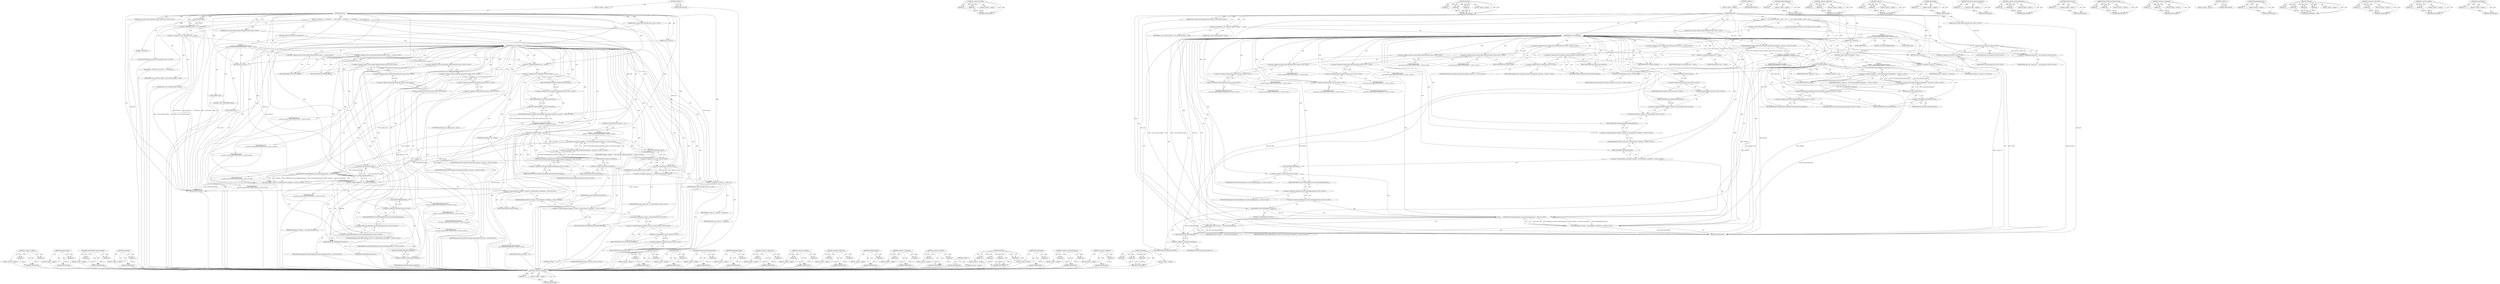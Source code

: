 digraph "PostTask" {
vulnerable_226 [label=<(METHOD,&lt;operator&gt;.addressOf)>];
vulnerable_227 [label=<(PARAM,p1)>];
vulnerable_228 [label=<(BLOCK,&lt;empty&gt;,&lt;empty&gt;)>];
vulnerable_229 [label=<(METHOD_RETURN,ANY)>];
vulnerable_178 [label=<(METHOD,&lt;operator&gt;.lessThan)>];
vulnerable_179 [label=<(PARAM,p1)>];
vulnerable_180 [label=<(PARAM,p2)>];
vulnerable_181 [label=<(BLOCK,&lt;empty&gt;,&lt;empty&gt;)>];
vulnerable_182 [label=<(METHOD_RETURN,ANY)>];
vulnerable_201 [label=<(METHOD,PostTask)>];
vulnerable_202 [label=<(PARAM,p1)>];
vulnerable_203 [label=<(PARAM,p2)>];
vulnerable_204 [label=<(PARAM,p3)>];
vulnerable_205 [label=<(BLOCK,&lt;empty&gt;,&lt;empty&gt;)>];
vulnerable_206 [label=<(METHOD_RETURN,ANY)>];
vulnerable_6 [label=<(METHOD,&lt;global&gt;)<SUB>1</SUB>>];
vulnerable_7 [label=<(BLOCK,&lt;empty&gt;,&lt;empty&gt;)<SUB>1</SUB>>];
vulnerable_8 [label=<(METHOD,OnVSync)<SUB>1</SUB>>];
vulnerable_9 [label="<(PARAM,device::mojom::blink::VRPosePtr pose)<SUB>1</SUB>>"];
vulnerable_10 [label="<(PARAM,mojo::common::mojom::blink::TimeDeltaPtr time)<SUB>2</SUB>>"];
vulnerable_11 [label=<(PARAM,int16_t frame_id)<SUB>3</SUB>>];
vulnerable_12 [label="<(PARAM,device::mojom::blink::VRVSyncProvider::Status error)<SUB>4</SUB>>"];
vulnerable_13 [label=<(BLOCK,{
   v_sync_connection_failed_ = false;
   swit...,{
   v_sync_connection_failed_ = false;
   swit...)<SUB>4</SUB>>];
vulnerable_14 [label=<(&lt;operator&gt;.assignment,v_sync_connection_failed_ = false)<SUB>5</SUB>>];
vulnerable_15 [label=<(IDENTIFIER,v_sync_connection_failed_,v_sync_connection_failed_ = false)<SUB>5</SUB>>];
vulnerable_16 [label=<(LITERAL,false,v_sync_connection_failed_ = false)<SUB>5</SUB>>];
vulnerable_17 [label=<(CONTROL_STRUCTURE,SWITCH,switch(error))<SUB>6</SUB>>];
vulnerable_18 [label=<(IDENTIFIER,error,switch(error))<SUB>6</SUB>>];
vulnerable_19 [label="<(BLOCK,{
     case device::mojom::blink::VRVSyncProvid...,{
     case device::mojom::blink::VRVSyncProvid...)<SUB>6</SUB>>"];
vulnerable_20 [label=<(JUMP_TARGET,case)<SUB>7</SUB>>];
vulnerable_21 [label="<(&lt;operator&gt;.fieldAccess,device::mojom::blink::VRVSyncProvider::Status::...)<SUB>7</SUB>>"];
vulnerable_22 [label="<(&lt;operator&gt;.fieldAccess,device::mojom::blink::VRVSyncProvider::Status)<SUB>7</SUB>>"];
vulnerable_23 [label="<(IDENTIFIER,device,{
     case device::mojom::blink::VRVSyncProvid...)<SUB>7</SUB>>"];
vulnerable_24 [label="<(&lt;operator&gt;.fieldAccess,mojom::blink::VRVSyncProvider::Status)<SUB>7</SUB>>"];
vulnerable_25 [label="<(IDENTIFIER,mojom,{
     case device::mojom::blink::VRVSyncProvid...)<SUB>7</SUB>>"];
vulnerable_26 [label="<(&lt;operator&gt;.fieldAccess,blink::VRVSyncProvider::Status)<SUB>7</SUB>>"];
vulnerable_27 [label="<(IDENTIFIER,blink,{
     case device::mojom::blink::VRVSyncProvid...)<SUB>7</SUB>>"];
vulnerable_28 [label="<(&lt;operator&gt;.fieldAccess,VRVSyncProvider::Status)<SUB>7</SUB>>"];
vulnerable_29 [label="<(IDENTIFIER,VRVSyncProvider,{
     case device::mojom::blink::VRVSyncProvid...)<SUB>7</SUB>>"];
vulnerable_30 [label="<(IDENTIFIER,Status,{
     case device::mojom::blink::VRVSyncProvid...)<SUB>7</SUB>>"];
vulnerable_31 [label=<(FIELD_IDENTIFIER,SUCCESS,SUCCESS)<SUB>7</SUB>>];
vulnerable_32 [label=<(CONTROL_STRUCTURE,BREAK,break;)<SUB>8</SUB>>];
vulnerable_33 [label=<(JUMP_TARGET,case)<SUB>9</SUB>>];
vulnerable_34 [label="<(&lt;operator&gt;.fieldAccess,device::mojom::blink::VRVSyncProvider::Status::...)<SUB>9</SUB>>"];
vulnerable_35 [label="<(&lt;operator&gt;.fieldAccess,device::mojom::blink::VRVSyncProvider::Status)<SUB>9</SUB>>"];
vulnerable_36 [label="<(IDENTIFIER,device,{
     case device::mojom::blink::VRVSyncProvid...)<SUB>9</SUB>>"];
vulnerable_37 [label="<(&lt;operator&gt;.fieldAccess,mojom::blink::VRVSyncProvider::Status)<SUB>9</SUB>>"];
vulnerable_38 [label="<(IDENTIFIER,mojom,{
     case device::mojom::blink::VRVSyncProvid...)<SUB>9</SUB>>"];
vulnerable_39 [label="<(&lt;operator&gt;.fieldAccess,blink::VRVSyncProvider::Status)<SUB>9</SUB>>"];
vulnerable_40 [label="<(IDENTIFIER,blink,{
     case device::mojom::blink::VRVSyncProvid...)<SUB>9</SUB>>"];
vulnerable_41 [label="<(&lt;operator&gt;.fieldAccess,VRVSyncProvider::Status)<SUB>9</SUB>>"];
vulnerable_42 [label="<(IDENTIFIER,VRVSyncProvider,{
     case device::mojom::blink::VRVSyncProvid...)<SUB>9</SUB>>"];
vulnerable_43 [label="<(IDENTIFIER,Status,{
     case device::mojom::blink::VRVSyncProvid...)<SUB>9</SUB>>"];
vulnerable_44 [label=<(FIELD_IDENTIFIER,CLOSING,CLOSING)<SUB>9</SUB>>];
vulnerable_45 [label=<(RETURN,return;,return;)<SUB>10</SUB>>];
vulnerable_46 [label=<(&lt;operator&gt;.assignment,pending_vsync_ = false)<SUB>12</SUB>>];
vulnerable_47 [label=<(IDENTIFIER,pending_vsync_,pending_vsync_ = false)<SUB>12</SUB>>];
vulnerable_48 [label=<(LITERAL,false,pending_vsync_ = false)<SUB>12</SUB>>];
vulnerable_49 [label="<(LOCAL,WTF.TimeDelta time_delta: WTF.TimeDelta)<SUB>14</SUB>>"];
vulnerable_50 [label="<(&lt;operator&gt;.assignment,time_delta =
      WTF::TimeDelta::FromMicrosec...)<SUB>14</SUB>>"];
vulnerable_51 [label="<(IDENTIFIER,time_delta,time_delta =
      WTF::TimeDelta::FromMicrosec...)<SUB>14</SUB>>"];
vulnerable_52 [label="<(WTF.TimeDelta.FromMicroseconds,WTF::TimeDelta::FromMicroseconds(time-&gt;microsec...)<SUB>15</SUB>>"];
vulnerable_53 [label="<(&lt;operator&gt;.fieldAccess,WTF::TimeDelta::FromMicroseconds)<SUB>15</SUB>>"];
vulnerable_54 [label="<(&lt;operator&gt;.fieldAccess,WTF::TimeDelta)<SUB>15</SUB>>"];
vulnerable_55 [label="<(IDENTIFIER,WTF,WTF::TimeDelta::FromMicroseconds(time-&gt;microsec...)<SUB>15</SUB>>"];
vulnerable_56 [label="<(IDENTIFIER,TimeDelta,WTF::TimeDelta::FromMicroseconds(time-&gt;microsec...)<SUB>15</SUB>>"];
vulnerable_57 [label=<(FIELD_IDENTIFIER,FromMicroseconds,FromMicroseconds)<SUB>15</SUB>>];
vulnerable_58 [label=<(&lt;operator&gt;.indirectFieldAccess,time-&gt;microseconds)<SUB>15</SUB>>];
vulnerable_59 [label="<(IDENTIFIER,time,WTF::TimeDelta::FromMicroseconds(time-&gt;microsec...)<SUB>15</SUB>>"];
vulnerable_60 [label=<(FIELD_IDENTIFIER,microseconds,microseconds)<SUB>15</SUB>>];
vulnerable_61 [label=<(CONTROL_STRUCTURE,IF,if (timebase_ &lt; 0))<SUB>16</SUB>>];
vulnerable_62 [label=<(&lt;operator&gt;.lessThan,timebase_ &lt; 0)<SUB>16</SUB>>];
vulnerable_63 [label=<(IDENTIFIER,timebase_,timebase_ &lt; 0)<SUB>16</SUB>>];
vulnerable_64 [label=<(LITERAL,0,timebase_ &lt; 0)<SUB>16</SUB>>];
vulnerable_65 [label="<(BLOCK,{
    timebase_ = WTF::MonotonicallyIncreasingT...,{
    timebase_ = WTF::MonotonicallyIncreasingT...)<SUB>16</SUB>>"];
vulnerable_66 [label="<(&lt;operator&gt;.assignment,timebase_ = WTF::MonotonicallyIncreasingTime() ...)<SUB>17</SUB>>"];
vulnerable_67 [label="<(IDENTIFIER,timebase_,timebase_ = WTF::MonotonicallyIncreasingTime() ...)<SUB>17</SUB>>"];
vulnerable_68 [label="<(&lt;operator&gt;.subtraction,WTF::MonotonicallyIncreasingTime() - time_delta...)<SUB>17</SUB>>"];
vulnerable_69 [label="<(WTF.MonotonicallyIncreasingTime,WTF::MonotonicallyIncreasingTime())<SUB>17</SUB>>"];
vulnerable_70 [label="<(&lt;operator&gt;.fieldAccess,WTF::MonotonicallyIncreasingTime)<SUB>17</SUB>>"];
vulnerable_71 [label="<(IDENTIFIER,WTF,WTF::MonotonicallyIncreasingTime())<SUB>17</SUB>>"];
vulnerable_72 [label=<(FIELD_IDENTIFIER,MonotonicallyIncreasingTime,MonotonicallyIncreasingTime)<SUB>17</SUB>>];
vulnerable_73 [label=<(InSecondsF,time_delta.InSecondsF())<SUB>17</SUB>>];
vulnerable_74 [label=<(&lt;operator&gt;.fieldAccess,time_delta.InSecondsF)<SUB>17</SUB>>];
vulnerable_75 [label=<(IDENTIFIER,time_delta,time_delta.InSecondsF())<SUB>17</SUB>>];
vulnerable_76 [label=<(FIELD_IDENTIFIER,InSecondsF,InSecondsF)<SUB>17</SUB>>];
vulnerable_77 [label="<(&lt;operator&gt;.assignment,frame_pose_ = std::move(pose))<SUB>20</SUB>>"];
vulnerable_78 [label="<(IDENTIFIER,frame_pose_,frame_pose_ = std::move(pose))<SUB>20</SUB>>"];
vulnerable_79 [label="<(std.move,std::move(pose))<SUB>20</SUB>>"];
vulnerable_80 [label="<(&lt;operator&gt;.fieldAccess,std::move)<SUB>20</SUB>>"];
vulnerable_81 [label="<(IDENTIFIER,std,std::move(pose))<SUB>20</SUB>>"];
vulnerable_82 [label=<(FIELD_IDENTIFIER,move,move)<SUB>20</SUB>>];
vulnerable_83 [label="<(IDENTIFIER,pose,std::move(pose))<SUB>20</SUB>>"];
vulnerable_84 [label=<(&lt;operator&gt;.assignment,vr_frame_id_ = frame_id)<SUB>21</SUB>>];
vulnerable_85 [label=<(IDENTIFIER,vr_frame_id_,vr_frame_id_ = frame_id)<SUB>21</SUB>>];
vulnerable_86 [label=<(IDENTIFIER,frame_id,vr_frame_id_ = frame_id)<SUB>21</SUB>>];
vulnerable_87 [label="<(PostTask,Platform::Current()-&gt;CurrentThread()-&gt;GetWebTas...)<SUB>23</SUB>>"];
vulnerable_88 [label="<(&lt;operator&gt;.indirectFieldAccess,Platform::Current()-&gt;CurrentThread()-&gt;GetWebTas...)<SUB>23</SUB>>"];
vulnerable_89 [label="<(GetWebTaskRunner,Platform::Current()-&gt;CurrentThread()-&gt;GetWebTas...)<SUB>23</SUB>>"];
vulnerable_90 [label="<(&lt;operator&gt;.indirectFieldAccess,Platform::Current()-&gt;CurrentThread()-&gt;GetWebTas...)<SUB>23</SUB>>"];
vulnerable_91 [label="<(CurrentThread,Platform::Current()-&gt;CurrentThread())<SUB>23</SUB>>"];
vulnerable_92 [label="<(&lt;operator&gt;.indirectFieldAccess,Platform::Current()-&gt;CurrentThread)<SUB>23</SUB>>"];
vulnerable_93 [label="<(Platform.Current,Platform::Current())<SUB>23</SUB>>"];
vulnerable_94 [label="<(&lt;operator&gt;.fieldAccess,Platform::Current)<SUB>23</SUB>>"];
vulnerable_95 [label="<(IDENTIFIER,Platform,Platform::Current())<SUB>23</SUB>>"];
vulnerable_96 [label=<(FIELD_IDENTIFIER,Current,Current)<SUB>23</SUB>>];
vulnerable_97 [label=<(FIELD_IDENTIFIER,CurrentThread,CurrentThread)<SUB>23</SUB>>];
vulnerable_98 [label=<(FIELD_IDENTIFIER,GetWebTaskRunner,GetWebTaskRunner)<SUB>23</SUB>>];
vulnerable_99 [label=<(FIELD_IDENTIFIER,PostTask,PostTask)<SUB>23</SUB>>];
vulnerable_100 [label="<(IDENTIFIER,BLINK_FROM_HERE,Platform::Current()-&gt;CurrentThread()-&gt;GetWebTas...)<SUB>24</SUB>>"];
vulnerable_101 [label="<(WTF.Bind,WTF::Bind(&amp;VRDisplay::ProcessScheduledAnimation...)<SUB>25</SUB>>"];
vulnerable_102 [label="<(&lt;operator&gt;.fieldAccess,WTF::Bind)<SUB>25</SUB>>"];
vulnerable_103 [label="<(IDENTIFIER,WTF,WTF::Bind(&amp;VRDisplay::ProcessScheduledAnimation...)<SUB>25</SUB>>"];
vulnerable_104 [label=<(FIELD_IDENTIFIER,Bind,Bind)<SUB>25</SUB>>];
vulnerable_105 [label="<(&lt;operator&gt;.addressOf,&amp;VRDisplay::ProcessScheduledAnimations)<SUB>25</SUB>>"];
vulnerable_106 [label="<(&lt;operator&gt;.fieldAccess,VRDisplay::ProcessScheduledAnimations)<SUB>25</SUB>>"];
vulnerable_107 [label="<(IDENTIFIER,VRDisplay,WTF::Bind(&amp;VRDisplay::ProcessScheduledAnimation...)<SUB>25</SUB>>"];
vulnerable_108 [label=<(FIELD_IDENTIFIER,ProcessScheduledAnimations,ProcessScheduledAnimations)<SUB>25</SUB>>];
vulnerable_109 [label=<(WrapWeakPersistent,WrapWeakPersistent(this))<SUB>26</SUB>>];
vulnerable_110 [label=<(LITERAL,this,WrapWeakPersistent(this))<SUB>26</SUB>>];
vulnerable_111 [label=<(&lt;operator&gt;.addition,timebase_ + time_delta.InSecondsF())<SUB>26</SUB>>];
vulnerable_112 [label=<(IDENTIFIER,timebase_,timebase_ + time_delta.InSecondsF())<SUB>26</SUB>>];
vulnerable_113 [label=<(InSecondsF,time_delta.InSecondsF())<SUB>26</SUB>>];
vulnerable_114 [label=<(&lt;operator&gt;.fieldAccess,time_delta.InSecondsF)<SUB>26</SUB>>];
vulnerable_115 [label=<(IDENTIFIER,time_delta,time_delta.InSecondsF())<SUB>26</SUB>>];
vulnerable_116 [label=<(FIELD_IDENTIFIER,InSecondsF,InSecondsF)<SUB>26</SUB>>];
vulnerable_117 [label=<(METHOD_RETURN,void)<SUB>1</SUB>>];
vulnerable_119 [label=<(METHOD_RETURN,ANY)<SUB>1</SUB>>];
vulnerable_207 [label=<(METHOD,GetWebTaskRunner)>];
vulnerable_208 [label=<(PARAM,p1)>];
vulnerable_209 [label=<(BLOCK,&lt;empty&gt;,&lt;empty&gt;)>];
vulnerable_210 [label=<(METHOD_RETURN,ANY)>];
vulnerable_163 [label=<(METHOD,&lt;operator&gt;.fieldAccess)>];
vulnerable_164 [label=<(PARAM,p1)>];
vulnerable_165 [label=<(PARAM,p2)>];
vulnerable_166 [label=<(BLOCK,&lt;empty&gt;,&lt;empty&gt;)>];
vulnerable_167 [label=<(METHOD_RETURN,ANY)>];
vulnerable_196 [label=<(METHOD,std.move)>];
vulnerable_197 [label=<(PARAM,p1)>];
vulnerable_198 [label=<(PARAM,p2)>];
vulnerable_199 [label=<(BLOCK,&lt;empty&gt;,&lt;empty&gt;)>];
vulnerable_200 [label=<(METHOD_RETURN,ANY)>];
vulnerable_192 [label=<(METHOD,InSecondsF)>];
vulnerable_193 [label=<(PARAM,p1)>];
vulnerable_194 [label=<(BLOCK,&lt;empty&gt;,&lt;empty&gt;)>];
vulnerable_195 [label=<(METHOD_RETURN,ANY)>];
vulnerable_188 [label=<(METHOD,WTF.MonotonicallyIncreasingTime)>];
vulnerable_189 [label=<(PARAM,p1)>];
vulnerable_190 [label=<(BLOCK,&lt;empty&gt;,&lt;empty&gt;)>];
vulnerable_191 [label=<(METHOD_RETURN,ANY)>];
vulnerable_173 [label=<(METHOD,&lt;operator&gt;.indirectFieldAccess)>];
vulnerable_174 [label=<(PARAM,p1)>];
vulnerable_175 [label=<(PARAM,p2)>];
vulnerable_176 [label=<(BLOCK,&lt;empty&gt;,&lt;empty&gt;)>];
vulnerable_177 [label=<(METHOD_RETURN,ANY)>];
vulnerable_215 [label=<(METHOD,Platform.Current)>];
vulnerable_216 [label=<(PARAM,p1)>];
vulnerable_217 [label=<(BLOCK,&lt;empty&gt;,&lt;empty&gt;)>];
vulnerable_218 [label=<(METHOD_RETURN,ANY)>];
vulnerable_168 [label=<(METHOD,WTF.TimeDelta.FromMicroseconds)>];
vulnerable_169 [label=<(PARAM,p1)>];
vulnerable_170 [label=<(PARAM,p2)>];
vulnerable_171 [label=<(BLOCK,&lt;empty&gt;,&lt;empty&gt;)>];
vulnerable_172 [label=<(METHOD_RETURN,ANY)>];
vulnerable_158 [label=<(METHOD,&lt;operator&gt;.assignment)>];
vulnerable_159 [label=<(PARAM,p1)>];
vulnerable_160 [label=<(PARAM,p2)>];
vulnerable_161 [label=<(BLOCK,&lt;empty&gt;,&lt;empty&gt;)>];
vulnerable_162 [label=<(METHOD_RETURN,ANY)>];
vulnerable_152 [label=<(METHOD,&lt;global&gt;)<SUB>1</SUB>>];
vulnerable_153 [label=<(BLOCK,&lt;empty&gt;,&lt;empty&gt;)>];
vulnerable_154 [label=<(METHOD_RETURN,ANY)>];
vulnerable_230 [label=<(METHOD,WrapWeakPersistent)>];
vulnerable_231 [label=<(PARAM,p1)>];
vulnerable_232 [label=<(BLOCK,&lt;empty&gt;,&lt;empty&gt;)>];
vulnerable_233 [label=<(METHOD_RETURN,ANY)>];
vulnerable_219 [label=<(METHOD,WTF.Bind)>];
vulnerable_220 [label=<(PARAM,p1)>];
vulnerable_221 [label=<(PARAM,p2)>];
vulnerable_222 [label=<(PARAM,p3)>];
vulnerable_223 [label=<(PARAM,p4)>];
vulnerable_224 [label=<(BLOCK,&lt;empty&gt;,&lt;empty&gt;)>];
vulnerable_225 [label=<(METHOD_RETURN,ANY)>];
vulnerable_183 [label=<(METHOD,&lt;operator&gt;.subtraction)>];
vulnerable_184 [label=<(PARAM,p1)>];
vulnerable_185 [label=<(PARAM,p2)>];
vulnerable_186 [label=<(BLOCK,&lt;empty&gt;,&lt;empty&gt;)>];
vulnerable_187 [label=<(METHOD_RETURN,ANY)>];
vulnerable_234 [label=<(METHOD,&lt;operator&gt;.addition)>];
vulnerable_235 [label=<(PARAM,p1)>];
vulnerable_236 [label=<(PARAM,p2)>];
vulnerable_237 [label=<(BLOCK,&lt;empty&gt;,&lt;empty&gt;)>];
vulnerable_238 [label=<(METHOD_RETURN,ANY)>];
vulnerable_211 [label=<(METHOD,CurrentThread)>];
vulnerable_212 [label=<(PARAM,p1)>];
vulnerable_213 [label=<(BLOCK,&lt;empty&gt;,&lt;empty&gt;)>];
vulnerable_214 [label=<(METHOD_RETURN,ANY)>];
fixed_247 [label=<(METHOD,&lt;operator&gt;.addition)>];
fixed_248 [label=<(PARAM,p1)>];
fixed_249 [label=<(PARAM,p2)>];
fixed_250 [label=<(BLOCK,&lt;empty&gt;,&lt;empty&gt;)>];
fixed_251 [label=<(METHOD_RETURN,ANY)>];
fixed_228 [label=<(METHOD,Platform.Current)>];
fixed_229 [label=<(PARAM,p1)>];
fixed_230 [label=<(BLOCK,&lt;empty&gt;,&lt;empty&gt;)>];
fixed_231 [label=<(METHOD_RETURN,ANY)>];
fixed_181 [label=<(METHOD,WTF.TimeDelta.FromMicroseconds)>];
fixed_182 [label=<(PARAM,p1)>];
fixed_183 [label=<(PARAM,p2)>];
fixed_184 [label=<(BLOCK,&lt;empty&gt;,&lt;empty&gt;)>];
fixed_185 [label=<(METHOD_RETURN,ANY)>];
fixed_205 [label=<(METHOD,InSecondsF)>];
fixed_206 [label=<(PARAM,p1)>];
fixed_207 [label=<(BLOCK,&lt;empty&gt;,&lt;empty&gt;)>];
fixed_208 [label=<(METHOD_RETURN,ANY)>];
fixed_6 [label=<(METHOD,&lt;global&gt;)<SUB>1</SUB>>];
fixed_7 [label=<(BLOCK,&lt;empty&gt;,&lt;empty&gt;)<SUB>1</SUB>>];
fixed_8 [label=<(METHOD,OnVSync)<SUB>1</SUB>>];
fixed_9 [label="<(PARAM,device::mojom::blink::VRPosePtr pose)<SUB>1</SUB>>"];
fixed_10 [label="<(PARAM,mojo::common::mojom::blink::TimeDeltaPtr time)<SUB>2</SUB>>"];
fixed_11 [label=<(PARAM,int16_t frame_id)<SUB>3</SUB>>];
fixed_12 [label="<(PARAM,device::mojom::blink::VRVSyncProvider::Status error)<SUB>4</SUB>>"];
fixed_13 [label=<(BLOCK,{
  DVLOG(2) &lt;&lt; __FUNCTION__;
   v_sync_connect...,{
  DVLOG(2) &lt;&lt; __FUNCTION__;
   v_sync_connect...)<SUB>4</SUB>>];
fixed_14 [label=<(&lt;operator&gt;.shiftLeft,DVLOG(2) &lt;&lt; __FUNCTION__)<SUB>5</SUB>>];
fixed_15 [label=<(DVLOG,DVLOG(2))<SUB>5</SUB>>];
fixed_16 [label=<(LITERAL,2,DVLOG(2))<SUB>5</SUB>>];
fixed_17 [label=<(IDENTIFIER,__FUNCTION__,DVLOG(2) &lt;&lt; __FUNCTION__)<SUB>5</SUB>>];
fixed_18 [label=<(&lt;operator&gt;.assignment,v_sync_connection_failed_ = false)<SUB>6</SUB>>];
fixed_19 [label=<(IDENTIFIER,v_sync_connection_failed_,v_sync_connection_failed_ = false)<SUB>6</SUB>>];
fixed_20 [label=<(LITERAL,false,v_sync_connection_failed_ = false)<SUB>6</SUB>>];
fixed_21 [label=<(CONTROL_STRUCTURE,SWITCH,switch(error))<SUB>7</SUB>>];
fixed_22 [label=<(IDENTIFIER,error,switch(error))<SUB>7</SUB>>];
fixed_23 [label="<(BLOCK,{
     case device::mojom::blink::VRVSyncProvid...,{
     case device::mojom::blink::VRVSyncProvid...)<SUB>7</SUB>>"];
fixed_24 [label=<(JUMP_TARGET,case)<SUB>8</SUB>>];
fixed_25 [label="<(&lt;operator&gt;.fieldAccess,device::mojom::blink::VRVSyncProvider::Status::...)<SUB>8</SUB>>"];
fixed_26 [label="<(&lt;operator&gt;.fieldAccess,device::mojom::blink::VRVSyncProvider::Status)<SUB>8</SUB>>"];
fixed_27 [label="<(IDENTIFIER,device,{
     case device::mojom::blink::VRVSyncProvid...)<SUB>8</SUB>>"];
fixed_28 [label="<(&lt;operator&gt;.fieldAccess,mojom::blink::VRVSyncProvider::Status)<SUB>8</SUB>>"];
fixed_29 [label="<(IDENTIFIER,mojom,{
     case device::mojom::blink::VRVSyncProvid...)<SUB>8</SUB>>"];
fixed_30 [label="<(&lt;operator&gt;.fieldAccess,blink::VRVSyncProvider::Status)<SUB>8</SUB>>"];
fixed_31 [label="<(IDENTIFIER,blink,{
     case device::mojom::blink::VRVSyncProvid...)<SUB>8</SUB>>"];
fixed_32 [label="<(&lt;operator&gt;.fieldAccess,VRVSyncProvider::Status)<SUB>8</SUB>>"];
fixed_33 [label="<(IDENTIFIER,VRVSyncProvider,{
     case device::mojom::blink::VRVSyncProvid...)<SUB>8</SUB>>"];
fixed_34 [label="<(IDENTIFIER,Status,{
     case device::mojom::blink::VRVSyncProvid...)<SUB>8</SUB>>"];
fixed_35 [label=<(FIELD_IDENTIFIER,SUCCESS,SUCCESS)<SUB>8</SUB>>];
fixed_36 [label=<(CONTROL_STRUCTURE,BREAK,break;)<SUB>9</SUB>>];
fixed_37 [label=<(JUMP_TARGET,case)<SUB>10</SUB>>];
fixed_38 [label="<(&lt;operator&gt;.fieldAccess,device::mojom::blink::VRVSyncProvider::Status::...)<SUB>10</SUB>>"];
fixed_39 [label="<(&lt;operator&gt;.fieldAccess,device::mojom::blink::VRVSyncProvider::Status)<SUB>10</SUB>>"];
fixed_40 [label="<(IDENTIFIER,device,{
     case device::mojom::blink::VRVSyncProvid...)<SUB>10</SUB>>"];
fixed_41 [label="<(&lt;operator&gt;.fieldAccess,mojom::blink::VRVSyncProvider::Status)<SUB>10</SUB>>"];
fixed_42 [label="<(IDENTIFIER,mojom,{
     case device::mojom::blink::VRVSyncProvid...)<SUB>10</SUB>>"];
fixed_43 [label="<(&lt;operator&gt;.fieldAccess,blink::VRVSyncProvider::Status)<SUB>10</SUB>>"];
fixed_44 [label="<(IDENTIFIER,blink,{
     case device::mojom::blink::VRVSyncProvid...)<SUB>10</SUB>>"];
fixed_45 [label="<(&lt;operator&gt;.fieldAccess,VRVSyncProvider::Status)<SUB>10</SUB>>"];
fixed_46 [label="<(IDENTIFIER,VRVSyncProvider,{
     case device::mojom::blink::VRVSyncProvid...)<SUB>10</SUB>>"];
fixed_47 [label="<(IDENTIFIER,Status,{
     case device::mojom::blink::VRVSyncProvid...)<SUB>10</SUB>>"];
fixed_48 [label=<(FIELD_IDENTIFIER,CLOSING,CLOSING)<SUB>10</SUB>>];
fixed_49 [label=<(RETURN,return;,return;)<SUB>11</SUB>>];
fixed_50 [label=<(&lt;operator&gt;.assignment,pending_vsync_ = false)<SUB>13</SUB>>];
fixed_51 [label=<(IDENTIFIER,pending_vsync_,pending_vsync_ = false)<SUB>13</SUB>>];
fixed_52 [label=<(LITERAL,false,pending_vsync_ = false)<SUB>13</SUB>>];
fixed_53 [label="<(LOCAL,WTF.TimeDelta time_delta: WTF.TimeDelta)<SUB>15</SUB>>"];
fixed_54 [label="<(&lt;operator&gt;.assignment,time_delta =
      WTF::TimeDelta::FromMicrosec...)<SUB>15</SUB>>"];
fixed_55 [label="<(IDENTIFIER,time_delta,time_delta =
      WTF::TimeDelta::FromMicrosec...)<SUB>15</SUB>>"];
fixed_56 [label="<(WTF.TimeDelta.FromMicroseconds,WTF::TimeDelta::FromMicroseconds(time-&gt;microsec...)<SUB>16</SUB>>"];
fixed_57 [label="<(&lt;operator&gt;.fieldAccess,WTF::TimeDelta::FromMicroseconds)<SUB>16</SUB>>"];
fixed_58 [label="<(&lt;operator&gt;.fieldAccess,WTF::TimeDelta)<SUB>16</SUB>>"];
fixed_59 [label="<(IDENTIFIER,WTF,WTF::TimeDelta::FromMicroseconds(time-&gt;microsec...)<SUB>16</SUB>>"];
fixed_60 [label="<(IDENTIFIER,TimeDelta,WTF::TimeDelta::FromMicroseconds(time-&gt;microsec...)<SUB>16</SUB>>"];
fixed_61 [label=<(FIELD_IDENTIFIER,FromMicroseconds,FromMicroseconds)<SUB>16</SUB>>];
fixed_62 [label=<(&lt;operator&gt;.indirectFieldAccess,time-&gt;microseconds)<SUB>16</SUB>>];
fixed_63 [label="<(IDENTIFIER,time,WTF::TimeDelta::FromMicroseconds(time-&gt;microsec...)<SUB>16</SUB>>"];
fixed_64 [label=<(FIELD_IDENTIFIER,microseconds,microseconds)<SUB>16</SUB>>];
fixed_65 [label=<(CONTROL_STRUCTURE,IF,if (timebase_ &lt; 0))<SUB>17</SUB>>];
fixed_66 [label=<(&lt;operator&gt;.lessThan,timebase_ &lt; 0)<SUB>17</SUB>>];
fixed_67 [label=<(IDENTIFIER,timebase_,timebase_ &lt; 0)<SUB>17</SUB>>];
fixed_68 [label=<(LITERAL,0,timebase_ &lt; 0)<SUB>17</SUB>>];
fixed_69 [label="<(BLOCK,{
    timebase_ = WTF::MonotonicallyIncreasingT...,{
    timebase_ = WTF::MonotonicallyIncreasingT...)<SUB>17</SUB>>"];
fixed_70 [label="<(&lt;operator&gt;.assignment,timebase_ = WTF::MonotonicallyIncreasingTime() ...)<SUB>18</SUB>>"];
fixed_71 [label="<(IDENTIFIER,timebase_,timebase_ = WTF::MonotonicallyIncreasingTime() ...)<SUB>18</SUB>>"];
fixed_72 [label="<(&lt;operator&gt;.subtraction,WTF::MonotonicallyIncreasingTime() - time_delta...)<SUB>18</SUB>>"];
fixed_73 [label="<(WTF.MonotonicallyIncreasingTime,WTF::MonotonicallyIncreasingTime())<SUB>18</SUB>>"];
fixed_74 [label="<(&lt;operator&gt;.fieldAccess,WTF::MonotonicallyIncreasingTime)<SUB>18</SUB>>"];
fixed_75 [label="<(IDENTIFIER,WTF,WTF::MonotonicallyIncreasingTime())<SUB>18</SUB>>"];
fixed_76 [label=<(FIELD_IDENTIFIER,MonotonicallyIncreasingTime,MonotonicallyIncreasingTime)<SUB>18</SUB>>];
fixed_77 [label=<(InSecondsF,time_delta.InSecondsF())<SUB>18</SUB>>];
fixed_78 [label=<(&lt;operator&gt;.fieldAccess,time_delta.InSecondsF)<SUB>18</SUB>>];
fixed_79 [label=<(IDENTIFIER,time_delta,time_delta.InSecondsF())<SUB>18</SUB>>];
fixed_80 [label=<(FIELD_IDENTIFIER,InSecondsF,InSecondsF)<SUB>18</SUB>>];
fixed_81 [label="<(&lt;operator&gt;.assignment,frame_pose_ = std::move(pose))<SUB>21</SUB>>"];
fixed_82 [label="<(IDENTIFIER,frame_pose_,frame_pose_ = std::move(pose))<SUB>21</SUB>>"];
fixed_83 [label="<(std.move,std::move(pose))<SUB>21</SUB>>"];
fixed_84 [label="<(&lt;operator&gt;.fieldAccess,std::move)<SUB>21</SUB>>"];
fixed_85 [label="<(IDENTIFIER,std,std::move(pose))<SUB>21</SUB>>"];
fixed_86 [label=<(FIELD_IDENTIFIER,move,move)<SUB>21</SUB>>];
fixed_87 [label="<(IDENTIFIER,pose,std::move(pose))<SUB>21</SUB>>"];
fixed_88 [label=<(&lt;operator&gt;.assignment,vr_frame_id_ = frame_id)<SUB>22</SUB>>];
fixed_89 [label=<(IDENTIFIER,vr_frame_id_,vr_frame_id_ = frame_id)<SUB>22</SUB>>];
fixed_90 [label=<(IDENTIFIER,frame_id,vr_frame_id_ = frame_id)<SUB>22</SUB>>];
fixed_91 [label="<(PostTask,Platform::Current()-&gt;CurrentThread()-&gt;GetWebTas...)<SUB>24</SUB>>"];
fixed_92 [label="<(&lt;operator&gt;.indirectFieldAccess,Platform::Current()-&gt;CurrentThread()-&gt;GetWebTas...)<SUB>24</SUB>>"];
fixed_93 [label="<(GetWebTaskRunner,Platform::Current()-&gt;CurrentThread()-&gt;GetWebTas...)<SUB>24</SUB>>"];
fixed_94 [label="<(&lt;operator&gt;.indirectFieldAccess,Platform::Current()-&gt;CurrentThread()-&gt;GetWebTas...)<SUB>24</SUB>>"];
fixed_95 [label="<(CurrentThread,Platform::Current()-&gt;CurrentThread())<SUB>24</SUB>>"];
fixed_96 [label="<(&lt;operator&gt;.indirectFieldAccess,Platform::Current()-&gt;CurrentThread)<SUB>24</SUB>>"];
fixed_97 [label="<(Platform.Current,Platform::Current())<SUB>24</SUB>>"];
fixed_98 [label="<(&lt;operator&gt;.fieldAccess,Platform::Current)<SUB>24</SUB>>"];
fixed_99 [label="<(IDENTIFIER,Platform,Platform::Current())<SUB>24</SUB>>"];
fixed_100 [label=<(FIELD_IDENTIFIER,Current,Current)<SUB>24</SUB>>];
fixed_101 [label=<(FIELD_IDENTIFIER,CurrentThread,CurrentThread)<SUB>24</SUB>>];
fixed_102 [label=<(FIELD_IDENTIFIER,GetWebTaskRunner,GetWebTaskRunner)<SUB>24</SUB>>];
fixed_103 [label=<(FIELD_IDENTIFIER,PostTask,PostTask)<SUB>24</SUB>>];
fixed_104 [label="<(IDENTIFIER,BLINK_FROM_HERE,Platform::Current()-&gt;CurrentThread()-&gt;GetWebTas...)<SUB>25</SUB>>"];
fixed_105 [label="<(WTF.Bind,WTF::Bind(&amp;VRDisplay::ProcessScheduledAnimation...)<SUB>26</SUB>>"];
fixed_106 [label="<(&lt;operator&gt;.fieldAccess,WTF::Bind)<SUB>26</SUB>>"];
fixed_107 [label="<(IDENTIFIER,WTF,WTF::Bind(&amp;VRDisplay::ProcessScheduledAnimation...)<SUB>26</SUB>>"];
fixed_108 [label=<(FIELD_IDENTIFIER,Bind,Bind)<SUB>26</SUB>>];
fixed_109 [label="<(&lt;operator&gt;.addressOf,&amp;VRDisplay::ProcessScheduledAnimations)<SUB>26</SUB>>"];
fixed_110 [label="<(&lt;operator&gt;.fieldAccess,VRDisplay::ProcessScheduledAnimations)<SUB>26</SUB>>"];
fixed_111 [label="<(IDENTIFIER,VRDisplay,WTF::Bind(&amp;VRDisplay::ProcessScheduledAnimation...)<SUB>26</SUB>>"];
fixed_112 [label=<(FIELD_IDENTIFIER,ProcessScheduledAnimations,ProcessScheduledAnimations)<SUB>26</SUB>>];
fixed_113 [label=<(WrapWeakPersistent,WrapWeakPersistent(this))<SUB>27</SUB>>];
fixed_114 [label=<(LITERAL,this,WrapWeakPersistent(this))<SUB>27</SUB>>];
fixed_115 [label=<(&lt;operator&gt;.addition,timebase_ + time_delta.InSecondsF())<SUB>27</SUB>>];
fixed_116 [label=<(IDENTIFIER,timebase_,timebase_ + time_delta.InSecondsF())<SUB>27</SUB>>];
fixed_117 [label=<(InSecondsF,time_delta.InSecondsF())<SUB>27</SUB>>];
fixed_118 [label=<(&lt;operator&gt;.fieldAccess,time_delta.InSecondsF)<SUB>27</SUB>>];
fixed_119 [label=<(IDENTIFIER,time_delta,time_delta.InSecondsF())<SUB>27</SUB>>];
fixed_120 [label=<(FIELD_IDENTIFIER,InSecondsF,InSecondsF)<SUB>27</SUB>>];
fixed_121 [label=<(METHOD_RETURN,void)<SUB>1</SUB>>];
fixed_123 [label=<(METHOD_RETURN,ANY)<SUB>1</SUB>>];
fixed_209 [label=<(METHOD,std.move)>];
fixed_210 [label=<(PARAM,p1)>];
fixed_211 [label=<(PARAM,p2)>];
fixed_212 [label=<(BLOCK,&lt;empty&gt;,&lt;empty&gt;)>];
fixed_213 [label=<(METHOD_RETURN,ANY)>];
fixed_167 [label=<(METHOD,DVLOG)>];
fixed_168 [label=<(PARAM,p1)>];
fixed_169 [label=<(BLOCK,&lt;empty&gt;,&lt;empty&gt;)>];
fixed_170 [label=<(METHOD_RETURN,ANY)>];
fixed_201 [label=<(METHOD,WTF.MonotonicallyIncreasingTime)>];
fixed_202 [label=<(PARAM,p1)>];
fixed_203 [label=<(BLOCK,&lt;empty&gt;,&lt;empty&gt;)>];
fixed_204 [label=<(METHOD_RETURN,ANY)>];
fixed_243 [label=<(METHOD,WrapWeakPersistent)>];
fixed_244 [label=<(PARAM,p1)>];
fixed_245 [label=<(BLOCK,&lt;empty&gt;,&lt;empty&gt;)>];
fixed_246 [label=<(METHOD_RETURN,ANY)>];
fixed_196 [label=<(METHOD,&lt;operator&gt;.subtraction)>];
fixed_197 [label=<(PARAM,p1)>];
fixed_198 [label=<(PARAM,p2)>];
fixed_199 [label=<(BLOCK,&lt;empty&gt;,&lt;empty&gt;)>];
fixed_200 [label=<(METHOD_RETURN,ANY)>];
fixed_191 [label=<(METHOD,&lt;operator&gt;.lessThan)>];
fixed_192 [label=<(PARAM,p1)>];
fixed_193 [label=<(PARAM,p2)>];
fixed_194 [label=<(BLOCK,&lt;empty&gt;,&lt;empty&gt;)>];
fixed_195 [label=<(METHOD_RETURN,ANY)>];
fixed_176 [label=<(METHOD,&lt;operator&gt;.fieldAccess)>];
fixed_177 [label=<(PARAM,p1)>];
fixed_178 [label=<(PARAM,p2)>];
fixed_179 [label=<(BLOCK,&lt;empty&gt;,&lt;empty&gt;)>];
fixed_180 [label=<(METHOD_RETURN,ANY)>];
fixed_220 [label=<(METHOD,GetWebTaskRunner)>];
fixed_221 [label=<(PARAM,p1)>];
fixed_222 [label=<(BLOCK,&lt;empty&gt;,&lt;empty&gt;)>];
fixed_223 [label=<(METHOD_RETURN,ANY)>];
fixed_171 [label=<(METHOD,&lt;operator&gt;.assignment)>];
fixed_172 [label=<(PARAM,p1)>];
fixed_173 [label=<(PARAM,p2)>];
fixed_174 [label=<(BLOCK,&lt;empty&gt;,&lt;empty&gt;)>];
fixed_175 [label=<(METHOD_RETURN,ANY)>];
fixed_162 [label=<(METHOD,&lt;operator&gt;.shiftLeft)>];
fixed_163 [label=<(PARAM,p1)>];
fixed_164 [label=<(PARAM,p2)>];
fixed_165 [label=<(BLOCK,&lt;empty&gt;,&lt;empty&gt;)>];
fixed_166 [label=<(METHOD_RETURN,ANY)>];
fixed_156 [label=<(METHOD,&lt;global&gt;)<SUB>1</SUB>>];
fixed_157 [label=<(BLOCK,&lt;empty&gt;,&lt;empty&gt;)>];
fixed_158 [label=<(METHOD_RETURN,ANY)>];
fixed_232 [label=<(METHOD,WTF.Bind)>];
fixed_233 [label=<(PARAM,p1)>];
fixed_234 [label=<(PARAM,p2)>];
fixed_235 [label=<(PARAM,p3)>];
fixed_236 [label=<(PARAM,p4)>];
fixed_237 [label=<(BLOCK,&lt;empty&gt;,&lt;empty&gt;)>];
fixed_238 [label=<(METHOD_RETURN,ANY)>];
fixed_224 [label=<(METHOD,CurrentThread)>];
fixed_225 [label=<(PARAM,p1)>];
fixed_226 [label=<(BLOCK,&lt;empty&gt;,&lt;empty&gt;)>];
fixed_227 [label=<(METHOD_RETURN,ANY)>];
fixed_186 [label=<(METHOD,&lt;operator&gt;.indirectFieldAccess)>];
fixed_187 [label=<(PARAM,p1)>];
fixed_188 [label=<(PARAM,p2)>];
fixed_189 [label=<(BLOCK,&lt;empty&gt;,&lt;empty&gt;)>];
fixed_190 [label=<(METHOD_RETURN,ANY)>];
fixed_239 [label=<(METHOD,&lt;operator&gt;.addressOf)>];
fixed_240 [label=<(PARAM,p1)>];
fixed_241 [label=<(BLOCK,&lt;empty&gt;,&lt;empty&gt;)>];
fixed_242 [label=<(METHOD_RETURN,ANY)>];
fixed_214 [label=<(METHOD,PostTask)>];
fixed_215 [label=<(PARAM,p1)>];
fixed_216 [label=<(PARAM,p2)>];
fixed_217 [label=<(PARAM,p3)>];
fixed_218 [label=<(BLOCK,&lt;empty&gt;,&lt;empty&gt;)>];
fixed_219 [label=<(METHOD_RETURN,ANY)>];
vulnerable_226 -> vulnerable_227  [key=0, label="AST: "];
vulnerable_226 -> vulnerable_227  [key=1, label="DDG: "];
vulnerable_226 -> vulnerable_228  [key=0, label="AST: "];
vulnerable_226 -> vulnerable_229  [key=0, label="AST: "];
vulnerable_226 -> vulnerable_229  [key=1, label="CFG: "];
vulnerable_227 -> vulnerable_229  [key=0, label="DDG: p1"];
vulnerable_178 -> vulnerable_179  [key=0, label="AST: "];
vulnerable_178 -> vulnerable_179  [key=1, label="DDG: "];
vulnerable_178 -> vulnerable_181  [key=0, label="AST: "];
vulnerable_178 -> vulnerable_180  [key=0, label="AST: "];
vulnerable_178 -> vulnerable_180  [key=1, label="DDG: "];
vulnerable_178 -> vulnerable_182  [key=0, label="AST: "];
vulnerable_178 -> vulnerable_182  [key=1, label="CFG: "];
vulnerable_179 -> vulnerable_182  [key=0, label="DDG: p1"];
vulnerable_180 -> vulnerable_182  [key=0, label="DDG: p2"];
vulnerable_201 -> vulnerable_202  [key=0, label="AST: "];
vulnerable_201 -> vulnerable_202  [key=1, label="DDG: "];
vulnerable_201 -> vulnerable_205  [key=0, label="AST: "];
vulnerable_201 -> vulnerable_203  [key=0, label="AST: "];
vulnerable_201 -> vulnerable_203  [key=1, label="DDG: "];
vulnerable_201 -> vulnerable_206  [key=0, label="AST: "];
vulnerable_201 -> vulnerable_206  [key=1, label="CFG: "];
vulnerable_201 -> vulnerable_204  [key=0, label="AST: "];
vulnerable_201 -> vulnerable_204  [key=1, label="DDG: "];
vulnerable_202 -> vulnerable_206  [key=0, label="DDG: p1"];
vulnerable_203 -> vulnerable_206  [key=0, label="DDG: p2"];
vulnerable_204 -> vulnerable_206  [key=0, label="DDG: p3"];
vulnerable_6 -> vulnerable_7  [key=0, label="AST: "];
vulnerable_6 -> vulnerable_119  [key=0, label="AST: "];
vulnerable_6 -> vulnerable_119  [key=1, label="CFG: "];
vulnerable_7 -> vulnerable_8  [key=0, label="AST: "];
vulnerable_8 -> vulnerable_9  [key=0, label="AST: "];
vulnerable_8 -> vulnerable_9  [key=1, label="DDG: "];
vulnerable_8 -> vulnerable_10  [key=0, label="AST: "];
vulnerable_8 -> vulnerable_10  [key=1, label="DDG: "];
vulnerable_8 -> vulnerable_11  [key=0, label="AST: "];
vulnerable_8 -> vulnerable_11  [key=1, label="DDG: "];
vulnerable_8 -> vulnerable_12  [key=0, label="AST: "];
vulnerable_8 -> vulnerable_12  [key=1, label="DDG: "];
vulnerable_8 -> vulnerable_13  [key=0, label="AST: "];
vulnerable_8 -> vulnerable_117  [key=0, label="AST: "];
vulnerable_8 -> vulnerable_14  [key=0, label="CFG: "];
vulnerable_8 -> vulnerable_14  [key=1, label="DDG: "];
vulnerable_8 -> vulnerable_46  [key=0, label="DDG: "];
vulnerable_8 -> vulnerable_84  [key=0, label="DDG: "];
vulnerable_8 -> vulnerable_18  [key=0, label="DDG: "];
vulnerable_8 -> vulnerable_87  [key=0, label="DDG: "];
vulnerable_8 -> vulnerable_45  [key=0, label="DDG: "];
vulnerable_8 -> vulnerable_62  [key=0, label="DDG: "];
vulnerable_8 -> vulnerable_79  [key=0, label="DDG: "];
vulnerable_8 -> vulnerable_101  [key=0, label="DDG: "];
vulnerable_8 -> vulnerable_109  [key=0, label="DDG: "];
vulnerable_8 -> vulnerable_111  [key=0, label="DDG: "];
vulnerable_9 -> vulnerable_117  [key=0, label="DDG: pose"];
vulnerable_9 -> vulnerable_79  [key=0, label="DDG: pose"];
vulnerable_10 -> vulnerable_117  [key=0, label="DDG: time"];
vulnerable_10 -> vulnerable_52  [key=0, label="DDG: time"];
vulnerable_11 -> vulnerable_117  [key=0, label="DDG: frame_id"];
vulnerable_11 -> vulnerable_84  [key=0, label="DDG: frame_id"];
vulnerable_12 -> vulnerable_117  [key=0, label="DDG: error"];
vulnerable_13 -> vulnerable_14  [key=0, label="AST: "];
vulnerable_13 -> vulnerable_17  [key=0, label="AST: "];
vulnerable_13 -> vulnerable_46  [key=0, label="AST: "];
vulnerable_13 -> vulnerable_49  [key=0, label="AST: "];
vulnerable_13 -> vulnerable_50  [key=0, label="AST: "];
vulnerable_13 -> vulnerable_61  [key=0, label="AST: "];
vulnerable_13 -> vulnerable_77  [key=0, label="AST: "];
vulnerable_13 -> vulnerable_84  [key=0, label="AST: "];
vulnerable_13 -> vulnerable_87  [key=0, label="AST: "];
vulnerable_14 -> vulnerable_15  [key=0, label="AST: "];
vulnerable_14 -> vulnerable_16  [key=0, label="AST: "];
vulnerable_14 -> vulnerable_18  [key=0, label="CFG: "];
vulnerable_14 -> vulnerable_117  [key=0, label="DDG: v_sync_connection_failed_ = false"];
vulnerable_14 -> vulnerable_117  [key=1, label="DDG: v_sync_connection_failed_"];
vulnerable_17 -> vulnerable_18  [key=0, label="AST: "];
vulnerable_17 -> vulnerable_19  [key=0, label="AST: "];
vulnerable_18 -> vulnerable_28  [key=0, label="CFG: "];
vulnerable_18 -> vulnerable_28  [key=1, label="CDG: "];
vulnerable_18 -> vulnerable_41  [key=0, label="CFG: "];
vulnerable_18 -> vulnerable_41  [key=1, label="CDG: "];
vulnerable_18 -> vulnerable_46  [key=0, label="CFG: "];
vulnerable_18 -> vulnerable_46  [key=1, label="CDG: "];
vulnerable_18 -> vulnerable_34  [key=0, label="CDG: "];
vulnerable_18 -> vulnerable_94  [key=0, label="CDG: "];
vulnerable_18 -> vulnerable_21  [key=0, label="CDG: "];
vulnerable_18 -> vulnerable_60  [key=0, label="CDG: "];
vulnerable_18 -> vulnerable_26  [key=0, label="CDG: "];
vulnerable_18 -> vulnerable_96  [key=0, label="CDG: "];
vulnerable_18 -> vulnerable_77  [key=0, label="CDG: "];
vulnerable_18 -> vulnerable_57  [key=0, label="CDG: "];
vulnerable_18 -> vulnerable_89  [key=0, label="CDG: "];
vulnerable_18 -> vulnerable_98  [key=0, label="CDG: "];
vulnerable_18 -> vulnerable_113  [key=0, label="CDG: "];
vulnerable_18 -> vulnerable_116  [key=0, label="CDG: "];
vulnerable_18 -> vulnerable_52  [key=0, label="CDG: "];
vulnerable_18 -> vulnerable_37  [key=0, label="CDG: "];
vulnerable_18 -> vulnerable_99  [key=0, label="CDG: "];
vulnerable_18 -> vulnerable_84  [key=0, label="CDG: "];
vulnerable_18 -> vulnerable_102  [key=0, label="CDG: "];
vulnerable_18 -> vulnerable_114  [key=0, label="CDG: "];
vulnerable_18 -> vulnerable_22  [key=0, label="CDG: "];
vulnerable_18 -> vulnerable_104  [key=0, label="CDG: "];
vulnerable_18 -> vulnerable_92  [key=0, label="CDG: "];
vulnerable_18 -> vulnerable_45  [key=0, label="CDG: "];
vulnerable_18 -> vulnerable_106  [key=0, label="CDG: "];
vulnerable_18 -> vulnerable_50  [key=0, label="CDG: "];
vulnerable_18 -> vulnerable_87  [key=0, label="CDG: "];
vulnerable_18 -> vulnerable_97  [key=0, label="CDG: "];
vulnerable_18 -> vulnerable_91  [key=0, label="CDG: "];
vulnerable_18 -> vulnerable_44  [key=0, label="CDG: "];
vulnerable_18 -> vulnerable_35  [key=0, label="CDG: "];
vulnerable_18 -> vulnerable_82  [key=0, label="CDG: "];
vulnerable_18 -> vulnerable_93  [key=0, label="CDG: "];
vulnerable_18 -> vulnerable_101  [key=0, label="CDG: "];
vulnerable_18 -> vulnerable_90  [key=0, label="CDG: "];
vulnerable_18 -> vulnerable_54  [key=0, label="CDG: "];
vulnerable_18 -> vulnerable_79  [key=0, label="CDG: "];
vulnerable_18 -> vulnerable_24  [key=0, label="CDG: "];
vulnerable_18 -> vulnerable_80  [key=0, label="CDG: "];
vulnerable_18 -> vulnerable_58  [key=0, label="CDG: "];
vulnerable_18 -> vulnerable_105  [key=0, label="CDG: "];
vulnerable_18 -> vulnerable_53  [key=0, label="CDG: "];
vulnerable_18 -> vulnerable_88  [key=0, label="CDG: "];
vulnerable_18 -> vulnerable_108  [key=0, label="CDG: "];
vulnerable_18 -> vulnerable_111  [key=0, label="CDG: "];
vulnerable_18 -> vulnerable_109  [key=0, label="CDG: "];
vulnerable_18 -> vulnerable_62  [key=0, label="CDG: "];
vulnerable_18 -> vulnerable_39  [key=0, label="CDG: "];
vulnerable_18 -> vulnerable_31  [key=0, label="CDG: "];
vulnerable_19 -> vulnerable_20  [key=0, label="AST: "];
vulnerable_19 -> vulnerable_21  [key=0, label="AST: "];
vulnerable_19 -> vulnerable_32  [key=0, label="AST: "];
vulnerable_19 -> vulnerable_33  [key=0, label="AST: "];
vulnerable_19 -> vulnerable_34  [key=0, label="AST: "];
vulnerable_19 -> vulnerable_45  [key=0, label="AST: "];
vulnerable_21 -> vulnerable_22  [key=0, label="AST: "];
vulnerable_21 -> vulnerable_31  [key=0, label="AST: "];
vulnerable_21 -> vulnerable_46  [key=0, label="CFG: "];
vulnerable_22 -> vulnerable_23  [key=0, label="AST: "];
vulnerable_22 -> vulnerable_24  [key=0, label="AST: "];
vulnerable_22 -> vulnerable_31  [key=0, label="CFG: "];
vulnerable_24 -> vulnerable_25  [key=0, label="AST: "];
vulnerable_24 -> vulnerable_26  [key=0, label="AST: "];
vulnerable_24 -> vulnerable_22  [key=0, label="CFG: "];
vulnerable_26 -> vulnerable_27  [key=0, label="AST: "];
vulnerable_26 -> vulnerable_28  [key=0, label="AST: "];
vulnerable_26 -> vulnerable_24  [key=0, label="CFG: "];
vulnerable_28 -> vulnerable_29  [key=0, label="AST: "];
vulnerable_28 -> vulnerable_30  [key=0, label="AST: "];
vulnerable_28 -> vulnerable_26  [key=0, label="CFG: "];
vulnerable_31 -> vulnerable_21  [key=0, label="CFG: "];
vulnerable_34 -> vulnerable_35  [key=0, label="AST: "];
vulnerable_34 -> vulnerable_44  [key=0, label="AST: "];
vulnerable_34 -> vulnerable_45  [key=0, label="CFG: "];
vulnerable_35 -> vulnerable_36  [key=0, label="AST: "];
vulnerable_35 -> vulnerable_37  [key=0, label="AST: "];
vulnerable_35 -> vulnerable_44  [key=0, label="CFG: "];
vulnerable_37 -> vulnerable_38  [key=0, label="AST: "];
vulnerable_37 -> vulnerable_39  [key=0, label="AST: "];
vulnerable_37 -> vulnerable_35  [key=0, label="CFG: "];
vulnerable_39 -> vulnerable_40  [key=0, label="AST: "];
vulnerable_39 -> vulnerable_41  [key=0, label="AST: "];
vulnerable_39 -> vulnerable_37  [key=0, label="CFG: "];
vulnerable_41 -> vulnerable_42  [key=0, label="AST: "];
vulnerable_41 -> vulnerable_43  [key=0, label="AST: "];
vulnerable_41 -> vulnerable_39  [key=0, label="CFG: "];
vulnerable_44 -> vulnerable_34  [key=0, label="CFG: "];
vulnerable_45 -> vulnerable_117  [key=0, label="CFG: "];
vulnerable_45 -> vulnerable_117  [key=1, label="DDG: &lt;RET&gt;"];
vulnerable_46 -> vulnerable_47  [key=0, label="AST: "];
vulnerable_46 -> vulnerable_48  [key=0, label="AST: "];
vulnerable_46 -> vulnerable_54  [key=0, label="CFG: "];
vulnerable_46 -> vulnerable_117  [key=0, label="DDG: pending_vsync_"];
vulnerable_50 -> vulnerable_51  [key=0, label="AST: "];
vulnerable_50 -> vulnerable_52  [key=0, label="AST: "];
vulnerable_50 -> vulnerable_62  [key=0, label="CFG: "];
vulnerable_50 -> vulnerable_113  [key=0, label="DDG: time_delta"];
vulnerable_50 -> vulnerable_73  [key=0, label="DDG: time_delta"];
vulnerable_52 -> vulnerable_53  [key=0, label="AST: "];
vulnerable_52 -> vulnerable_58  [key=0, label="AST: "];
vulnerable_52 -> vulnerable_50  [key=0, label="CFG: "];
vulnerable_52 -> vulnerable_50  [key=1, label="DDG: WTF::TimeDelta::FromMicroseconds"];
vulnerable_52 -> vulnerable_50  [key=2, label="DDG: time-&gt;microseconds"];
vulnerable_53 -> vulnerable_54  [key=0, label="AST: "];
vulnerable_53 -> vulnerable_57  [key=0, label="AST: "];
vulnerable_53 -> vulnerable_60  [key=0, label="CFG: "];
vulnerable_54 -> vulnerable_55  [key=0, label="AST: "];
vulnerable_54 -> vulnerable_56  [key=0, label="AST: "];
vulnerable_54 -> vulnerable_57  [key=0, label="CFG: "];
vulnerable_57 -> vulnerable_53  [key=0, label="CFG: "];
vulnerable_58 -> vulnerable_59  [key=0, label="AST: "];
vulnerable_58 -> vulnerable_60  [key=0, label="AST: "];
vulnerable_58 -> vulnerable_52  [key=0, label="CFG: "];
vulnerable_60 -> vulnerable_58  [key=0, label="CFG: "];
vulnerable_61 -> vulnerable_62  [key=0, label="AST: "];
vulnerable_61 -> vulnerable_65  [key=0, label="AST: "];
vulnerable_62 -> vulnerable_63  [key=0, label="AST: "];
vulnerable_62 -> vulnerable_64  [key=0, label="AST: "];
vulnerable_62 -> vulnerable_72  [key=0, label="CFG: "];
vulnerable_62 -> vulnerable_72  [key=1, label="CDG: "];
vulnerable_62 -> vulnerable_82  [key=0, label="CFG: "];
vulnerable_62 -> vulnerable_101  [key=0, label="DDG: timebase_"];
vulnerable_62 -> vulnerable_111  [key=0, label="DDG: timebase_"];
vulnerable_62 -> vulnerable_68  [key=0, label="CDG: "];
vulnerable_62 -> vulnerable_73  [key=0, label="CDG: "];
vulnerable_62 -> vulnerable_66  [key=0, label="CDG: "];
vulnerable_62 -> vulnerable_69  [key=0, label="CDG: "];
vulnerable_62 -> vulnerable_74  [key=0, label="CDG: "];
vulnerable_62 -> vulnerable_76  [key=0, label="CDG: "];
vulnerable_62 -> vulnerable_70  [key=0, label="CDG: "];
vulnerable_65 -> vulnerable_66  [key=0, label="AST: "];
vulnerable_66 -> vulnerable_67  [key=0, label="AST: "];
vulnerable_66 -> vulnerable_68  [key=0, label="AST: "];
vulnerable_66 -> vulnerable_82  [key=0, label="CFG: "];
vulnerable_66 -> vulnerable_101  [key=0, label="DDG: timebase_"];
vulnerable_66 -> vulnerable_111  [key=0, label="DDG: timebase_"];
vulnerable_68 -> vulnerable_69  [key=0, label="AST: "];
vulnerable_68 -> vulnerable_73  [key=0, label="AST: "];
vulnerable_68 -> vulnerable_66  [key=0, label="CFG: "];
vulnerable_68 -> vulnerable_66  [key=1, label="DDG: WTF::MonotonicallyIncreasingTime()"];
vulnerable_68 -> vulnerable_66  [key=2, label="DDG: time_delta.InSecondsF()"];
vulnerable_69 -> vulnerable_70  [key=0, label="AST: "];
vulnerable_69 -> vulnerable_76  [key=0, label="CFG: "];
vulnerable_69 -> vulnerable_68  [key=0, label="DDG: WTF::MonotonicallyIncreasingTime"];
vulnerable_70 -> vulnerable_71  [key=0, label="AST: "];
vulnerable_70 -> vulnerable_72  [key=0, label="AST: "];
vulnerable_70 -> vulnerable_69  [key=0, label="CFG: "];
vulnerable_72 -> vulnerable_70  [key=0, label="CFG: "];
vulnerable_73 -> vulnerable_74  [key=0, label="AST: "];
vulnerable_73 -> vulnerable_68  [key=0, label="CFG: "];
vulnerable_73 -> vulnerable_68  [key=1, label="DDG: time_delta.InSecondsF"];
vulnerable_73 -> vulnerable_113  [key=0, label="DDG: time_delta.InSecondsF"];
vulnerable_74 -> vulnerable_75  [key=0, label="AST: "];
vulnerable_74 -> vulnerable_76  [key=0, label="AST: "];
vulnerable_74 -> vulnerable_73  [key=0, label="CFG: "];
vulnerable_76 -> vulnerable_74  [key=0, label="CFG: "];
vulnerable_77 -> vulnerable_78  [key=0, label="AST: "];
vulnerable_77 -> vulnerable_79  [key=0, label="AST: "];
vulnerable_77 -> vulnerable_84  [key=0, label="CFG: "];
vulnerable_77 -> vulnerable_117  [key=0, label="DDG: frame_pose_"];
vulnerable_79 -> vulnerable_80  [key=0, label="AST: "];
vulnerable_79 -> vulnerable_83  [key=0, label="AST: "];
vulnerable_79 -> vulnerable_77  [key=0, label="CFG: "];
vulnerable_79 -> vulnerable_77  [key=1, label="DDG: std::move"];
vulnerable_79 -> vulnerable_77  [key=2, label="DDG: pose"];
vulnerable_80 -> vulnerable_81  [key=0, label="AST: "];
vulnerable_80 -> vulnerable_82  [key=0, label="AST: "];
vulnerable_80 -> vulnerable_79  [key=0, label="CFG: "];
vulnerable_82 -> vulnerable_80  [key=0, label="CFG: "];
vulnerable_84 -> vulnerable_85  [key=0, label="AST: "];
vulnerable_84 -> vulnerable_86  [key=0, label="AST: "];
vulnerable_84 -> vulnerable_96  [key=0, label="CFG: "];
vulnerable_84 -> vulnerable_117  [key=0, label="DDG: vr_frame_id_"];
vulnerable_87 -> vulnerable_88  [key=0, label="AST: "];
vulnerable_87 -> vulnerable_100  [key=0, label="AST: "];
vulnerable_87 -> vulnerable_101  [key=0, label="AST: "];
vulnerable_87 -> vulnerable_117  [key=0, label="CFG: "];
vulnerable_87 -> vulnerable_117  [key=1, label="DDG: BLINK_FROM_HERE"];
vulnerable_88 -> vulnerable_89  [key=0, label="AST: "];
vulnerable_88 -> vulnerable_99  [key=0, label="AST: "];
vulnerable_88 -> vulnerable_104  [key=0, label="CFG: "];
vulnerable_89 -> vulnerable_90  [key=0, label="AST: "];
vulnerable_89 -> vulnerable_99  [key=0, label="CFG: "];
vulnerable_90 -> vulnerable_91  [key=0, label="AST: "];
vulnerable_90 -> vulnerable_98  [key=0, label="AST: "];
vulnerable_90 -> vulnerable_89  [key=0, label="CFG: "];
vulnerable_91 -> vulnerable_92  [key=0, label="AST: "];
vulnerable_91 -> vulnerable_98  [key=0, label="CFG: "];
vulnerable_92 -> vulnerable_93  [key=0, label="AST: "];
vulnerable_92 -> vulnerable_97  [key=0, label="AST: "];
vulnerable_92 -> vulnerable_91  [key=0, label="CFG: "];
vulnerable_93 -> vulnerable_94  [key=0, label="AST: "];
vulnerable_93 -> vulnerable_97  [key=0, label="CFG: "];
vulnerable_94 -> vulnerable_95  [key=0, label="AST: "];
vulnerable_94 -> vulnerable_96  [key=0, label="AST: "];
vulnerable_94 -> vulnerable_93  [key=0, label="CFG: "];
vulnerable_96 -> vulnerable_94  [key=0, label="CFG: "];
vulnerable_97 -> vulnerable_92  [key=0, label="CFG: "];
vulnerable_98 -> vulnerable_90  [key=0, label="CFG: "];
vulnerable_99 -> vulnerable_88  [key=0, label="CFG: "];
vulnerable_101 -> vulnerable_102  [key=0, label="AST: "];
vulnerable_101 -> vulnerable_105  [key=0, label="AST: "];
vulnerable_101 -> vulnerable_109  [key=0, label="AST: "];
vulnerable_101 -> vulnerable_111  [key=0, label="AST: "];
vulnerable_101 -> vulnerable_87  [key=0, label="CFG: "];
vulnerable_101 -> vulnerable_87  [key=1, label="DDG: WTF::Bind"];
vulnerable_101 -> vulnerable_87  [key=2, label="DDG: &amp;VRDisplay::ProcessScheduledAnimations"];
vulnerable_101 -> vulnerable_87  [key=3, label="DDG: WrapWeakPersistent(this)"];
vulnerable_101 -> vulnerable_87  [key=4, label="DDG: timebase_ + time_delta.InSecondsF()"];
vulnerable_102 -> vulnerable_103  [key=0, label="AST: "];
vulnerable_102 -> vulnerable_104  [key=0, label="AST: "];
vulnerable_102 -> vulnerable_108  [key=0, label="CFG: "];
vulnerable_104 -> vulnerable_102  [key=0, label="CFG: "];
vulnerable_105 -> vulnerable_106  [key=0, label="AST: "];
vulnerable_105 -> vulnerable_109  [key=0, label="CFG: "];
vulnerable_106 -> vulnerable_107  [key=0, label="AST: "];
vulnerable_106 -> vulnerable_108  [key=0, label="AST: "];
vulnerable_106 -> vulnerable_105  [key=0, label="CFG: "];
vulnerable_108 -> vulnerable_106  [key=0, label="CFG: "];
vulnerable_109 -> vulnerable_110  [key=0, label="AST: "];
vulnerable_109 -> vulnerable_116  [key=0, label="CFG: "];
vulnerable_109 -> vulnerable_101  [key=0, label="DDG: this"];
vulnerable_111 -> vulnerable_112  [key=0, label="AST: "];
vulnerable_111 -> vulnerable_113  [key=0, label="AST: "];
vulnerable_111 -> vulnerable_101  [key=0, label="CFG: "];
vulnerable_113 -> vulnerable_114  [key=0, label="AST: "];
vulnerable_113 -> vulnerable_111  [key=0, label="CFG: "];
vulnerable_113 -> vulnerable_111  [key=1, label="DDG: time_delta.InSecondsF"];
vulnerable_113 -> vulnerable_101  [key=0, label="DDG: time_delta.InSecondsF"];
vulnerable_114 -> vulnerable_115  [key=0, label="AST: "];
vulnerable_114 -> vulnerable_116  [key=0, label="AST: "];
vulnerable_114 -> vulnerable_113  [key=0, label="CFG: "];
vulnerable_116 -> vulnerable_114  [key=0, label="CFG: "];
vulnerable_207 -> vulnerable_208  [key=0, label="AST: "];
vulnerable_207 -> vulnerable_208  [key=1, label="DDG: "];
vulnerable_207 -> vulnerable_209  [key=0, label="AST: "];
vulnerable_207 -> vulnerable_210  [key=0, label="AST: "];
vulnerable_207 -> vulnerable_210  [key=1, label="CFG: "];
vulnerable_208 -> vulnerable_210  [key=0, label="DDG: p1"];
vulnerable_163 -> vulnerable_164  [key=0, label="AST: "];
vulnerable_163 -> vulnerable_164  [key=1, label="DDG: "];
vulnerable_163 -> vulnerable_166  [key=0, label="AST: "];
vulnerable_163 -> vulnerable_165  [key=0, label="AST: "];
vulnerable_163 -> vulnerable_165  [key=1, label="DDG: "];
vulnerable_163 -> vulnerable_167  [key=0, label="AST: "];
vulnerable_163 -> vulnerable_167  [key=1, label="CFG: "];
vulnerable_164 -> vulnerable_167  [key=0, label="DDG: p1"];
vulnerable_165 -> vulnerable_167  [key=0, label="DDG: p2"];
vulnerable_196 -> vulnerable_197  [key=0, label="AST: "];
vulnerable_196 -> vulnerable_197  [key=1, label="DDG: "];
vulnerable_196 -> vulnerable_199  [key=0, label="AST: "];
vulnerable_196 -> vulnerable_198  [key=0, label="AST: "];
vulnerable_196 -> vulnerable_198  [key=1, label="DDG: "];
vulnerable_196 -> vulnerable_200  [key=0, label="AST: "];
vulnerable_196 -> vulnerable_200  [key=1, label="CFG: "];
vulnerable_197 -> vulnerable_200  [key=0, label="DDG: p1"];
vulnerable_198 -> vulnerable_200  [key=0, label="DDG: p2"];
vulnerable_192 -> vulnerable_193  [key=0, label="AST: "];
vulnerable_192 -> vulnerable_193  [key=1, label="DDG: "];
vulnerable_192 -> vulnerable_194  [key=0, label="AST: "];
vulnerable_192 -> vulnerable_195  [key=0, label="AST: "];
vulnerable_192 -> vulnerable_195  [key=1, label="CFG: "];
vulnerable_193 -> vulnerable_195  [key=0, label="DDG: p1"];
vulnerable_188 -> vulnerable_189  [key=0, label="AST: "];
vulnerable_188 -> vulnerable_189  [key=1, label="DDG: "];
vulnerable_188 -> vulnerable_190  [key=0, label="AST: "];
vulnerable_188 -> vulnerable_191  [key=0, label="AST: "];
vulnerable_188 -> vulnerable_191  [key=1, label="CFG: "];
vulnerable_189 -> vulnerable_191  [key=0, label="DDG: p1"];
vulnerable_173 -> vulnerable_174  [key=0, label="AST: "];
vulnerable_173 -> vulnerable_174  [key=1, label="DDG: "];
vulnerable_173 -> vulnerable_176  [key=0, label="AST: "];
vulnerable_173 -> vulnerable_175  [key=0, label="AST: "];
vulnerable_173 -> vulnerable_175  [key=1, label="DDG: "];
vulnerable_173 -> vulnerable_177  [key=0, label="AST: "];
vulnerable_173 -> vulnerable_177  [key=1, label="CFG: "];
vulnerable_174 -> vulnerable_177  [key=0, label="DDG: p1"];
vulnerable_175 -> vulnerable_177  [key=0, label="DDG: p2"];
vulnerable_215 -> vulnerable_216  [key=0, label="AST: "];
vulnerable_215 -> vulnerable_216  [key=1, label="DDG: "];
vulnerable_215 -> vulnerable_217  [key=0, label="AST: "];
vulnerable_215 -> vulnerable_218  [key=0, label="AST: "];
vulnerable_215 -> vulnerable_218  [key=1, label="CFG: "];
vulnerable_216 -> vulnerable_218  [key=0, label="DDG: p1"];
vulnerable_168 -> vulnerable_169  [key=0, label="AST: "];
vulnerable_168 -> vulnerable_169  [key=1, label="DDG: "];
vulnerable_168 -> vulnerable_171  [key=0, label="AST: "];
vulnerable_168 -> vulnerable_170  [key=0, label="AST: "];
vulnerable_168 -> vulnerable_170  [key=1, label="DDG: "];
vulnerable_168 -> vulnerable_172  [key=0, label="AST: "];
vulnerable_168 -> vulnerable_172  [key=1, label="CFG: "];
vulnerable_169 -> vulnerable_172  [key=0, label="DDG: p1"];
vulnerable_170 -> vulnerable_172  [key=0, label="DDG: p2"];
vulnerable_158 -> vulnerable_159  [key=0, label="AST: "];
vulnerable_158 -> vulnerable_159  [key=1, label="DDG: "];
vulnerable_158 -> vulnerable_161  [key=0, label="AST: "];
vulnerable_158 -> vulnerable_160  [key=0, label="AST: "];
vulnerable_158 -> vulnerable_160  [key=1, label="DDG: "];
vulnerable_158 -> vulnerable_162  [key=0, label="AST: "];
vulnerable_158 -> vulnerable_162  [key=1, label="CFG: "];
vulnerable_159 -> vulnerable_162  [key=0, label="DDG: p1"];
vulnerable_160 -> vulnerable_162  [key=0, label="DDG: p2"];
vulnerable_152 -> vulnerable_153  [key=0, label="AST: "];
vulnerable_152 -> vulnerable_154  [key=0, label="AST: "];
vulnerable_152 -> vulnerable_154  [key=1, label="CFG: "];
vulnerable_230 -> vulnerable_231  [key=0, label="AST: "];
vulnerable_230 -> vulnerable_231  [key=1, label="DDG: "];
vulnerable_230 -> vulnerable_232  [key=0, label="AST: "];
vulnerable_230 -> vulnerable_233  [key=0, label="AST: "];
vulnerable_230 -> vulnerable_233  [key=1, label="CFG: "];
vulnerable_231 -> vulnerable_233  [key=0, label="DDG: p1"];
vulnerable_219 -> vulnerable_220  [key=0, label="AST: "];
vulnerable_219 -> vulnerable_220  [key=1, label="DDG: "];
vulnerable_219 -> vulnerable_224  [key=0, label="AST: "];
vulnerable_219 -> vulnerable_221  [key=0, label="AST: "];
vulnerable_219 -> vulnerable_221  [key=1, label="DDG: "];
vulnerable_219 -> vulnerable_225  [key=0, label="AST: "];
vulnerable_219 -> vulnerable_225  [key=1, label="CFG: "];
vulnerable_219 -> vulnerable_222  [key=0, label="AST: "];
vulnerable_219 -> vulnerable_222  [key=1, label="DDG: "];
vulnerable_219 -> vulnerable_223  [key=0, label="AST: "];
vulnerable_219 -> vulnerable_223  [key=1, label="DDG: "];
vulnerable_220 -> vulnerable_225  [key=0, label="DDG: p1"];
vulnerable_221 -> vulnerable_225  [key=0, label="DDG: p2"];
vulnerable_222 -> vulnerable_225  [key=0, label="DDG: p3"];
vulnerable_223 -> vulnerable_225  [key=0, label="DDG: p4"];
vulnerable_183 -> vulnerable_184  [key=0, label="AST: "];
vulnerable_183 -> vulnerable_184  [key=1, label="DDG: "];
vulnerable_183 -> vulnerable_186  [key=0, label="AST: "];
vulnerable_183 -> vulnerable_185  [key=0, label="AST: "];
vulnerable_183 -> vulnerable_185  [key=1, label="DDG: "];
vulnerable_183 -> vulnerable_187  [key=0, label="AST: "];
vulnerable_183 -> vulnerable_187  [key=1, label="CFG: "];
vulnerable_184 -> vulnerable_187  [key=0, label="DDG: p1"];
vulnerable_185 -> vulnerable_187  [key=0, label="DDG: p2"];
vulnerable_234 -> vulnerable_235  [key=0, label="AST: "];
vulnerable_234 -> vulnerable_235  [key=1, label="DDG: "];
vulnerable_234 -> vulnerable_237  [key=0, label="AST: "];
vulnerable_234 -> vulnerable_236  [key=0, label="AST: "];
vulnerable_234 -> vulnerable_236  [key=1, label="DDG: "];
vulnerable_234 -> vulnerable_238  [key=0, label="AST: "];
vulnerable_234 -> vulnerable_238  [key=1, label="CFG: "];
vulnerable_235 -> vulnerable_238  [key=0, label="DDG: p1"];
vulnerable_236 -> vulnerable_238  [key=0, label="DDG: p2"];
vulnerable_211 -> vulnerable_212  [key=0, label="AST: "];
vulnerable_211 -> vulnerable_212  [key=1, label="DDG: "];
vulnerable_211 -> vulnerable_213  [key=0, label="AST: "];
vulnerable_211 -> vulnerable_214  [key=0, label="AST: "];
vulnerable_211 -> vulnerable_214  [key=1, label="CFG: "];
vulnerable_212 -> vulnerable_214  [key=0, label="DDG: p1"];
fixed_247 -> fixed_248  [key=0, label="AST: "];
fixed_247 -> fixed_248  [key=1, label="DDG: "];
fixed_247 -> fixed_250  [key=0, label="AST: "];
fixed_247 -> fixed_249  [key=0, label="AST: "];
fixed_247 -> fixed_249  [key=1, label="DDG: "];
fixed_247 -> fixed_251  [key=0, label="AST: "];
fixed_247 -> fixed_251  [key=1, label="CFG: "];
fixed_248 -> fixed_251  [key=0, label="DDG: p1"];
fixed_249 -> fixed_251  [key=0, label="DDG: p2"];
fixed_250 -> vulnerable_226  [key=0];
fixed_251 -> vulnerable_226  [key=0];
fixed_228 -> fixed_229  [key=0, label="AST: "];
fixed_228 -> fixed_229  [key=1, label="DDG: "];
fixed_228 -> fixed_230  [key=0, label="AST: "];
fixed_228 -> fixed_231  [key=0, label="AST: "];
fixed_228 -> fixed_231  [key=1, label="CFG: "];
fixed_229 -> fixed_231  [key=0, label="DDG: p1"];
fixed_230 -> vulnerable_226  [key=0];
fixed_231 -> vulnerable_226  [key=0];
fixed_181 -> fixed_182  [key=0, label="AST: "];
fixed_181 -> fixed_182  [key=1, label="DDG: "];
fixed_181 -> fixed_184  [key=0, label="AST: "];
fixed_181 -> fixed_183  [key=0, label="AST: "];
fixed_181 -> fixed_183  [key=1, label="DDG: "];
fixed_181 -> fixed_185  [key=0, label="AST: "];
fixed_181 -> fixed_185  [key=1, label="CFG: "];
fixed_182 -> fixed_185  [key=0, label="DDG: p1"];
fixed_183 -> fixed_185  [key=0, label="DDG: p2"];
fixed_184 -> vulnerable_226  [key=0];
fixed_185 -> vulnerable_226  [key=0];
fixed_205 -> fixed_206  [key=0, label="AST: "];
fixed_205 -> fixed_206  [key=1, label="DDG: "];
fixed_205 -> fixed_207  [key=0, label="AST: "];
fixed_205 -> fixed_208  [key=0, label="AST: "];
fixed_205 -> fixed_208  [key=1, label="CFG: "];
fixed_206 -> fixed_208  [key=0, label="DDG: p1"];
fixed_207 -> vulnerable_226  [key=0];
fixed_208 -> vulnerable_226  [key=0];
fixed_6 -> fixed_7  [key=0, label="AST: "];
fixed_6 -> fixed_123  [key=0, label="AST: "];
fixed_6 -> fixed_123  [key=1, label="CFG: "];
fixed_7 -> fixed_8  [key=0, label="AST: "];
fixed_8 -> fixed_9  [key=0, label="AST: "];
fixed_8 -> fixed_9  [key=1, label="DDG: "];
fixed_8 -> fixed_10  [key=0, label="AST: "];
fixed_8 -> fixed_10  [key=1, label="DDG: "];
fixed_8 -> fixed_11  [key=0, label="AST: "];
fixed_8 -> fixed_11  [key=1, label="DDG: "];
fixed_8 -> fixed_12  [key=0, label="AST: "];
fixed_8 -> fixed_12  [key=1, label="DDG: "];
fixed_8 -> fixed_13  [key=0, label="AST: "];
fixed_8 -> fixed_121  [key=0, label="AST: "];
fixed_8 -> fixed_15  [key=0, label="CFG: "];
fixed_8 -> fixed_15  [key=1, label="DDG: "];
fixed_8 -> fixed_18  [key=0, label="DDG: "];
fixed_8 -> fixed_50  [key=0, label="DDG: "];
fixed_8 -> fixed_88  [key=0, label="DDG: "];
fixed_8 -> fixed_14  [key=0, label="DDG: "];
fixed_8 -> fixed_22  [key=0, label="DDG: "];
fixed_8 -> fixed_91  [key=0, label="DDG: "];
fixed_8 -> fixed_49  [key=0, label="DDG: "];
fixed_8 -> fixed_66  [key=0, label="DDG: "];
fixed_8 -> fixed_83  [key=0, label="DDG: "];
fixed_8 -> fixed_105  [key=0, label="DDG: "];
fixed_8 -> fixed_113  [key=0, label="DDG: "];
fixed_8 -> fixed_115  [key=0, label="DDG: "];
fixed_9 -> fixed_121  [key=0, label="DDG: pose"];
fixed_9 -> fixed_83  [key=0, label="DDG: pose"];
fixed_10 -> fixed_121  [key=0, label="DDG: time"];
fixed_10 -> fixed_56  [key=0, label="DDG: time"];
fixed_11 -> fixed_121  [key=0, label="DDG: frame_id"];
fixed_11 -> fixed_88  [key=0, label="DDG: frame_id"];
fixed_12 -> fixed_121  [key=0, label="DDG: error"];
fixed_13 -> fixed_14  [key=0, label="AST: "];
fixed_13 -> fixed_18  [key=0, label="AST: "];
fixed_13 -> fixed_21  [key=0, label="AST: "];
fixed_13 -> fixed_50  [key=0, label="AST: "];
fixed_13 -> fixed_53  [key=0, label="AST: "];
fixed_13 -> fixed_54  [key=0, label="AST: "];
fixed_13 -> fixed_65  [key=0, label="AST: "];
fixed_13 -> fixed_81  [key=0, label="AST: "];
fixed_13 -> fixed_88  [key=0, label="AST: "];
fixed_13 -> fixed_91  [key=0, label="AST: "];
fixed_14 -> fixed_15  [key=0, label="AST: "];
fixed_14 -> fixed_17  [key=0, label="AST: "];
fixed_14 -> fixed_18  [key=0, label="CFG: "];
fixed_14 -> fixed_121  [key=0, label="DDG: DVLOG(2)"];
fixed_14 -> fixed_121  [key=1, label="DDG: DVLOG(2) &lt;&lt; __FUNCTION__"];
fixed_14 -> fixed_121  [key=2, label="DDG: __FUNCTION__"];
fixed_15 -> fixed_16  [key=0, label="AST: "];
fixed_15 -> fixed_14  [key=0, label="CFG: "];
fixed_15 -> fixed_14  [key=1, label="DDG: 2"];
fixed_16 -> vulnerable_226  [key=0];
fixed_17 -> vulnerable_226  [key=0];
fixed_18 -> fixed_19  [key=0, label="AST: "];
fixed_18 -> fixed_20  [key=0, label="AST: "];
fixed_18 -> fixed_22  [key=0, label="CFG: "];
fixed_18 -> fixed_121  [key=0, label="DDG: v_sync_connection_failed_ = false"];
fixed_18 -> fixed_121  [key=1, label="DDG: v_sync_connection_failed_"];
fixed_19 -> vulnerable_226  [key=0];
fixed_20 -> vulnerable_226  [key=0];
fixed_21 -> fixed_22  [key=0, label="AST: "];
fixed_21 -> fixed_23  [key=0, label="AST: "];
fixed_22 -> fixed_32  [key=0, label="CFG: "];
fixed_22 -> fixed_32  [key=1, label="CDG: "];
fixed_22 -> fixed_45  [key=0, label="CFG: "];
fixed_22 -> fixed_45  [key=1, label="CDG: "];
fixed_22 -> fixed_50  [key=0, label="CFG: "];
fixed_22 -> fixed_50  [key=1, label="CDG: "];
fixed_22 -> fixed_30  [key=0, label="CDG: "];
fixed_22 -> fixed_94  [key=0, label="CDG: "];
fixed_22 -> fixed_48  [key=0, label="CDG: "];
fixed_22 -> fixed_115  [key=0, label="CDG: "];
fixed_22 -> fixed_49  [key=0, label="CDG: "];
fixed_22 -> fixed_26  [key=0, label="CDG: "];
fixed_22 -> fixed_96  [key=0, label="CDG: "];
fixed_22 -> fixed_64  [key=0, label="CDG: "];
fixed_22 -> fixed_57  [key=0, label="CDG: "];
fixed_22 -> fixed_28  [key=0, label="CDG: "];
fixed_22 -> fixed_66  [key=0, label="CDG: "];
fixed_22 -> fixed_98  [key=0, label="CDG: "];
fixed_22 -> fixed_120  [key=0, label="CDG: "];
fixed_22 -> fixed_113  [key=0, label="CDG: "];
fixed_22 -> fixed_81  [key=0, label="CDG: "];
fixed_22 -> fixed_84  [key=0, label="CDG: "];
fixed_22 -> fixed_102  [key=0, label="CDG: "];
fixed_22 -> fixed_38  [key=0, label="CDG: "];
fixed_22 -> fixed_25  [key=0, label="CDG: "];
fixed_22 -> fixed_103  [key=0, label="CDG: "];
fixed_22 -> fixed_56  [key=0, label="CDG: "];
fixed_22 -> fixed_95  [key=0, label="CDG: "];
fixed_22 -> fixed_92  [key=0, label="CDG: "];
fixed_22 -> fixed_106  [key=0, label="CDG: "];
fixed_22 -> fixed_97  [key=0, label="CDG: "];
fixed_22 -> fixed_91  [key=0, label="CDG: "];
fixed_22 -> fixed_112  [key=0, label="CDG: "];
fixed_22 -> fixed_35  [key=0, label="CDG: "];
fixed_22 -> fixed_93  [key=0, label="CDG: "];
fixed_22 -> fixed_101  [key=0, label="CDG: "];
fixed_22 -> fixed_54  [key=0, label="CDG: "];
fixed_22 -> fixed_43  [key=0, label="CDG: "];
fixed_22 -> fixed_58  [key=0, label="CDG: "];
fixed_22 -> fixed_61  [key=0, label="CDG: "];
fixed_22 -> fixed_83  [key=0, label="CDG: "];
fixed_22 -> fixed_105  [key=0, label="CDG: "];
fixed_22 -> fixed_118  [key=0, label="CDG: "];
fixed_22 -> fixed_100  [key=0, label="CDG: "];
fixed_22 -> fixed_88  [key=0, label="CDG: "];
fixed_22 -> fixed_41  [key=0, label="CDG: "];
fixed_22 -> fixed_110  [key=0, label="CDG: "];
fixed_22 -> fixed_117  [key=0, label="CDG: "];
fixed_22 -> fixed_108  [key=0, label="CDG: "];
fixed_22 -> fixed_109  [key=0, label="CDG: "];
fixed_22 -> fixed_62  [key=0, label="CDG: "];
fixed_22 -> fixed_39  [key=0, label="CDG: "];
fixed_22 -> fixed_86  [key=0, label="CDG: "];
fixed_23 -> fixed_24  [key=0, label="AST: "];
fixed_23 -> fixed_25  [key=0, label="AST: "];
fixed_23 -> fixed_36  [key=0, label="AST: "];
fixed_23 -> fixed_37  [key=0, label="AST: "];
fixed_23 -> fixed_38  [key=0, label="AST: "];
fixed_23 -> fixed_49  [key=0, label="AST: "];
fixed_24 -> vulnerable_226  [key=0];
fixed_25 -> fixed_26  [key=0, label="AST: "];
fixed_25 -> fixed_35  [key=0, label="AST: "];
fixed_25 -> fixed_50  [key=0, label="CFG: "];
fixed_26 -> fixed_27  [key=0, label="AST: "];
fixed_26 -> fixed_28  [key=0, label="AST: "];
fixed_26 -> fixed_35  [key=0, label="CFG: "];
fixed_27 -> vulnerable_226  [key=0];
fixed_28 -> fixed_29  [key=0, label="AST: "];
fixed_28 -> fixed_30  [key=0, label="AST: "];
fixed_28 -> fixed_26  [key=0, label="CFG: "];
fixed_29 -> vulnerable_226  [key=0];
fixed_30 -> fixed_31  [key=0, label="AST: "];
fixed_30 -> fixed_32  [key=0, label="AST: "];
fixed_30 -> fixed_28  [key=0, label="CFG: "];
fixed_31 -> vulnerable_226  [key=0];
fixed_32 -> fixed_33  [key=0, label="AST: "];
fixed_32 -> fixed_34  [key=0, label="AST: "];
fixed_32 -> fixed_30  [key=0, label="CFG: "];
fixed_33 -> vulnerable_226  [key=0];
fixed_34 -> vulnerable_226  [key=0];
fixed_35 -> fixed_25  [key=0, label="CFG: "];
fixed_36 -> vulnerable_226  [key=0];
fixed_37 -> vulnerable_226  [key=0];
fixed_38 -> fixed_39  [key=0, label="AST: "];
fixed_38 -> fixed_48  [key=0, label="AST: "];
fixed_38 -> fixed_49  [key=0, label="CFG: "];
fixed_39 -> fixed_40  [key=0, label="AST: "];
fixed_39 -> fixed_41  [key=0, label="AST: "];
fixed_39 -> fixed_48  [key=0, label="CFG: "];
fixed_40 -> vulnerable_226  [key=0];
fixed_41 -> fixed_42  [key=0, label="AST: "];
fixed_41 -> fixed_43  [key=0, label="AST: "];
fixed_41 -> fixed_39  [key=0, label="CFG: "];
fixed_42 -> vulnerable_226  [key=0];
fixed_43 -> fixed_44  [key=0, label="AST: "];
fixed_43 -> fixed_45  [key=0, label="AST: "];
fixed_43 -> fixed_41  [key=0, label="CFG: "];
fixed_44 -> vulnerable_226  [key=0];
fixed_45 -> fixed_46  [key=0, label="AST: "];
fixed_45 -> fixed_47  [key=0, label="AST: "];
fixed_45 -> fixed_43  [key=0, label="CFG: "];
fixed_46 -> vulnerable_226  [key=0];
fixed_47 -> vulnerable_226  [key=0];
fixed_48 -> fixed_38  [key=0, label="CFG: "];
fixed_49 -> fixed_121  [key=0, label="CFG: "];
fixed_49 -> fixed_121  [key=1, label="DDG: &lt;RET&gt;"];
fixed_50 -> fixed_51  [key=0, label="AST: "];
fixed_50 -> fixed_52  [key=0, label="AST: "];
fixed_50 -> fixed_58  [key=0, label="CFG: "];
fixed_50 -> fixed_121  [key=0, label="DDG: pending_vsync_"];
fixed_51 -> vulnerable_226  [key=0];
fixed_52 -> vulnerable_226  [key=0];
fixed_53 -> vulnerable_226  [key=0];
fixed_54 -> fixed_55  [key=0, label="AST: "];
fixed_54 -> fixed_56  [key=0, label="AST: "];
fixed_54 -> fixed_66  [key=0, label="CFG: "];
fixed_54 -> fixed_117  [key=0, label="DDG: time_delta"];
fixed_54 -> fixed_77  [key=0, label="DDG: time_delta"];
fixed_55 -> vulnerable_226  [key=0];
fixed_56 -> fixed_57  [key=0, label="AST: "];
fixed_56 -> fixed_62  [key=0, label="AST: "];
fixed_56 -> fixed_54  [key=0, label="CFG: "];
fixed_56 -> fixed_54  [key=1, label="DDG: WTF::TimeDelta::FromMicroseconds"];
fixed_56 -> fixed_54  [key=2, label="DDG: time-&gt;microseconds"];
fixed_57 -> fixed_58  [key=0, label="AST: "];
fixed_57 -> fixed_61  [key=0, label="AST: "];
fixed_57 -> fixed_64  [key=0, label="CFG: "];
fixed_58 -> fixed_59  [key=0, label="AST: "];
fixed_58 -> fixed_60  [key=0, label="AST: "];
fixed_58 -> fixed_61  [key=0, label="CFG: "];
fixed_59 -> vulnerable_226  [key=0];
fixed_60 -> vulnerable_226  [key=0];
fixed_61 -> fixed_57  [key=0, label="CFG: "];
fixed_62 -> fixed_63  [key=0, label="AST: "];
fixed_62 -> fixed_64  [key=0, label="AST: "];
fixed_62 -> fixed_56  [key=0, label="CFG: "];
fixed_63 -> vulnerable_226  [key=0];
fixed_64 -> fixed_62  [key=0, label="CFG: "];
fixed_65 -> fixed_66  [key=0, label="AST: "];
fixed_65 -> fixed_69  [key=0, label="AST: "];
fixed_66 -> fixed_67  [key=0, label="AST: "];
fixed_66 -> fixed_68  [key=0, label="AST: "];
fixed_66 -> fixed_76  [key=0, label="CFG: "];
fixed_66 -> fixed_76  [key=1, label="CDG: "];
fixed_66 -> fixed_86  [key=0, label="CFG: "];
fixed_66 -> fixed_105  [key=0, label="DDG: timebase_"];
fixed_66 -> fixed_115  [key=0, label="DDG: timebase_"];
fixed_66 -> fixed_73  [key=0, label="CDG: "];
fixed_66 -> fixed_77  [key=0, label="CDG: "];
fixed_66 -> fixed_72  [key=0, label="CDG: "];
fixed_66 -> fixed_74  [key=0, label="CDG: "];
fixed_66 -> fixed_80  [key=0, label="CDG: "];
fixed_66 -> fixed_70  [key=0, label="CDG: "];
fixed_66 -> fixed_78  [key=0, label="CDG: "];
fixed_67 -> vulnerable_226  [key=0];
fixed_68 -> vulnerable_226  [key=0];
fixed_69 -> fixed_70  [key=0, label="AST: "];
fixed_70 -> fixed_71  [key=0, label="AST: "];
fixed_70 -> fixed_72  [key=0, label="AST: "];
fixed_70 -> fixed_86  [key=0, label="CFG: "];
fixed_70 -> fixed_105  [key=0, label="DDG: timebase_"];
fixed_70 -> fixed_115  [key=0, label="DDG: timebase_"];
fixed_71 -> vulnerable_226  [key=0];
fixed_72 -> fixed_73  [key=0, label="AST: "];
fixed_72 -> fixed_77  [key=0, label="AST: "];
fixed_72 -> fixed_70  [key=0, label="CFG: "];
fixed_72 -> fixed_70  [key=1, label="DDG: WTF::MonotonicallyIncreasingTime()"];
fixed_72 -> fixed_70  [key=2, label="DDG: time_delta.InSecondsF()"];
fixed_73 -> fixed_74  [key=0, label="AST: "];
fixed_73 -> fixed_80  [key=0, label="CFG: "];
fixed_73 -> fixed_72  [key=0, label="DDG: WTF::MonotonicallyIncreasingTime"];
fixed_74 -> fixed_75  [key=0, label="AST: "];
fixed_74 -> fixed_76  [key=0, label="AST: "];
fixed_74 -> fixed_73  [key=0, label="CFG: "];
fixed_75 -> vulnerable_226  [key=0];
fixed_76 -> fixed_74  [key=0, label="CFG: "];
fixed_77 -> fixed_78  [key=0, label="AST: "];
fixed_77 -> fixed_72  [key=0, label="CFG: "];
fixed_77 -> fixed_72  [key=1, label="DDG: time_delta.InSecondsF"];
fixed_77 -> fixed_117  [key=0, label="DDG: time_delta.InSecondsF"];
fixed_78 -> fixed_79  [key=0, label="AST: "];
fixed_78 -> fixed_80  [key=0, label="AST: "];
fixed_78 -> fixed_77  [key=0, label="CFG: "];
fixed_79 -> vulnerable_226  [key=0];
fixed_80 -> fixed_78  [key=0, label="CFG: "];
fixed_81 -> fixed_82  [key=0, label="AST: "];
fixed_81 -> fixed_83  [key=0, label="AST: "];
fixed_81 -> fixed_88  [key=0, label="CFG: "];
fixed_81 -> fixed_121  [key=0, label="DDG: frame_pose_"];
fixed_82 -> vulnerable_226  [key=0];
fixed_83 -> fixed_84  [key=0, label="AST: "];
fixed_83 -> fixed_87  [key=0, label="AST: "];
fixed_83 -> fixed_81  [key=0, label="CFG: "];
fixed_83 -> fixed_81  [key=1, label="DDG: std::move"];
fixed_83 -> fixed_81  [key=2, label="DDG: pose"];
fixed_84 -> fixed_85  [key=0, label="AST: "];
fixed_84 -> fixed_86  [key=0, label="AST: "];
fixed_84 -> fixed_83  [key=0, label="CFG: "];
fixed_85 -> vulnerable_226  [key=0];
fixed_86 -> fixed_84  [key=0, label="CFG: "];
fixed_87 -> vulnerable_226  [key=0];
fixed_88 -> fixed_89  [key=0, label="AST: "];
fixed_88 -> fixed_90  [key=0, label="AST: "];
fixed_88 -> fixed_100  [key=0, label="CFG: "];
fixed_88 -> fixed_121  [key=0, label="DDG: vr_frame_id_"];
fixed_89 -> vulnerable_226  [key=0];
fixed_90 -> vulnerable_226  [key=0];
fixed_91 -> fixed_92  [key=0, label="AST: "];
fixed_91 -> fixed_104  [key=0, label="AST: "];
fixed_91 -> fixed_105  [key=0, label="AST: "];
fixed_91 -> fixed_121  [key=0, label="CFG: "];
fixed_91 -> fixed_121  [key=1, label="DDG: BLINK_FROM_HERE"];
fixed_92 -> fixed_93  [key=0, label="AST: "];
fixed_92 -> fixed_103  [key=0, label="AST: "];
fixed_92 -> fixed_108  [key=0, label="CFG: "];
fixed_93 -> fixed_94  [key=0, label="AST: "];
fixed_93 -> fixed_103  [key=0, label="CFG: "];
fixed_94 -> fixed_95  [key=0, label="AST: "];
fixed_94 -> fixed_102  [key=0, label="AST: "];
fixed_94 -> fixed_93  [key=0, label="CFG: "];
fixed_95 -> fixed_96  [key=0, label="AST: "];
fixed_95 -> fixed_102  [key=0, label="CFG: "];
fixed_96 -> fixed_97  [key=0, label="AST: "];
fixed_96 -> fixed_101  [key=0, label="AST: "];
fixed_96 -> fixed_95  [key=0, label="CFG: "];
fixed_97 -> fixed_98  [key=0, label="AST: "];
fixed_97 -> fixed_101  [key=0, label="CFG: "];
fixed_98 -> fixed_99  [key=0, label="AST: "];
fixed_98 -> fixed_100  [key=0, label="AST: "];
fixed_98 -> fixed_97  [key=0, label="CFG: "];
fixed_99 -> vulnerable_226  [key=0];
fixed_100 -> fixed_98  [key=0, label="CFG: "];
fixed_101 -> fixed_96  [key=0, label="CFG: "];
fixed_102 -> fixed_94  [key=0, label="CFG: "];
fixed_103 -> fixed_92  [key=0, label="CFG: "];
fixed_104 -> vulnerable_226  [key=0];
fixed_105 -> fixed_106  [key=0, label="AST: "];
fixed_105 -> fixed_109  [key=0, label="AST: "];
fixed_105 -> fixed_113  [key=0, label="AST: "];
fixed_105 -> fixed_115  [key=0, label="AST: "];
fixed_105 -> fixed_91  [key=0, label="CFG: "];
fixed_105 -> fixed_91  [key=1, label="DDG: WTF::Bind"];
fixed_105 -> fixed_91  [key=2, label="DDG: &amp;VRDisplay::ProcessScheduledAnimations"];
fixed_105 -> fixed_91  [key=3, label="DDG: WrapWeakPersistent(this)"];
fixed_105 -> fixed_91  [key=4, label="DDG: timebase_ + time_delta.InSecondsF()"];
fixed_106 -> fixed_107  [key=0, label="AST: "];
fixed_106 -> fixed_108  [key=0, label="AST: "];
fixed_106 -> fixed_112  [key=0, label="CFG: "];
fixed_107 -> vulnerable_226  [key=0];
fixed_108 -> fixed_106  [key=0, label="CFG: "];
fixed_109 -> fixed_110  [key=0, label="AST: "];
fixed_109 -> fixed_113  [key=0, label="CFG: "];
fixed_110 -> fixed_111  [key=0, label="AST: "];
fixed_110 -> fixed_112  [key=0, label="AST: "];
fixed_110 -> fixed_109  [key=0, label="CFG: "];
fixed_111 -> vulnerable_226  [key=0];
fixed_112 -> fixed_110  [key=0, label="CFG: "];
fixed_113 -> fixed_114  [key=0, label="AST: "];
fixed_113 -> fixed_120  [key=0, label="CFG: "];
fixed_113 -> fixed_105  [key=0, label="DDG: this"];
fixed_114 -> vulnerable_226  [key=0];
fixed_115 -> fixed_116  [key=0, label="AST: "];
fixed_115 -> fixed_117  [key=0, label="AST: "];
fixed_115 -> fixed_105  [key=0, label="CFG: "];
fixed_116 -> vulnerable_226  [key=0];
fixed_117 -> fixed_118  [key=0, label="AST: "];
fixed_117 -> fixed_115  [key=0, label="CFG: "];
fixed_117 -> fixed_115  [key=1, label="DDG: time_delta.InSecondsF"];
fixed_117 -> fixed_105  [key=0, label="DDG: time_delta.InSecondsF"];
fixed_118 -> fixed_119  [key=0, label="AST: "];
fixed_118 -> fixed_120  [key=0, label="AST: "];
fixed_118 -> fixed_117  [key=0, label="CFG: "];
fixed_119 -> vulnerable_226  [key=0];
fixed_120 -> fixed_118  [key=0, label="CFG: "];
fixed_121 -> vulnerable_226  [key=0];
fixed_123 -> vulnerable_226  [key=0];
fixed_209 -> fixed_210  [key=0, label="AST: "];
fixed_209 -> fixed_210  [key=1, label="DDG: "];
fixed_209 -> fixed_212  [key=0, label="AST: "];
fixed_209 -> fixed_211  [key=0, label="AST: "];
fixed_209 -> fixed_211  [key=1, label="DDG: "];
fixed_209 -> fixed_213  [key=0, label="AST: "];
fixed_209 -> fixed_213  [key=1, label="CFG: "];
fixed_210 -> fixed_213  [key=0, label="DDG: p1"];
fixed_211 -> fixed_213  [key=0, label="DDG: p2"];
fixed_212 -> vulnerable_226  [key=0];
fixed_213 -> vulnerable_226  [key=0];
fixed_167 -> fixed_168  [key=0, label="AST: "];
fixed_167 -> fixed_168  [key=1, label="DDG: "];
fixed_167 -> fixed_169  [key=0, label="AST: "];
fixed_167 -> fixed_170  [key=0, label="AST: "];
fixed_167 -> fixed_170  [key=1, label="CFG: "];
fixed_168 -> fixed_170  [key=0, label="DDG: p1"];
fixed_169 -> vulnerable_226  [key=0];
fixed_170 -> vulnerable_226  [key=0];
fixed_201 -> fixed_202  [key=0, label="AST: "];
fixed_201 -> fixed_202  [key=1, label="DDG: "];
fixed_201 -> fixed_203  [key=0, label="AST: "];
fixed_201 -> fixed_204  [key=0, label="AST: "];
fixed_201 -> fixed_204  [key=1, label="CFG: "];
fixed_202 -> fixed_204  [key=0, label="DDG: p1"];
fixed_203 -> vulnerable_226  [key=0];
fixed_204 -> vulnerable_226  [key=0];
fixed_243 -> fixed_244  [key=0, label="AST: "];
fixed_243 -> fixed_244  [key=1, label="DDG: "];
fixed_243 -> fixed_245  [key=0, label="AST: "];
fixed_243 -> fixed_246  [key=0, label="AST: "];
fixed_243 -> fixed_246  [key=1, label="CFG: "];
fixed_244 -> fixed_246  [key=0, label="DDG: p1"];
fixed_245 -> vulnerable_226  [key=0];
fixed_246 -> vulnerable_226  [key=0];
fixed_196 -> fixed_197  [key=0, label="AST: "];
fixed_196 -> fixed_197  [key=1, label="DDG: "];
fixed_196 -> fixed_199  [key=0, label="AST: "];
fixed_196 -> fixed_198  [key=0, label="AST: "];
fixed_196 -> fixed_198  [key=1, label="DDG: "];
fixed_196 -> fixed_200  [key=0, label="AST: "];
fixed_196 -> fixed_200  [key=1, label="CFG: "];
fixed_197 -> fixed_200  [key=0, label="DDG: p1"];
fixed_198 -> fixed_200  [key=0, label="DDG: p2"];
fixed_199 -> vulnerable_226  [key=0];
fixed_200 -> vulnerable_226  [key=0];
fixed_191 -> fixed_192  [key=0, label="AST: "];
fixed_191 -> fixed_192  [key=1, label="DDG: "];
fixed_191 -> fixed_194  [key=0, label="AST: "];
fixed_191 -> fixed_193  [key=0, label="AST: "];
fixed_191 -> fixed_193  [key=1, label="DDG: "];
fixed_191 -> fixed_195  [key=0, label="AST: "];
fixed_191 -> fixed_195  [key=1, label="CFG: "];
fixed_192 -> fixed_195  [key=0, label="DDG: p1"];
fixed_193 -> fixed_195  [key=0, label="DDG: p2"];
fixed_194 -> vulnerable_226  [key=0];
fixed_195 -> vulnerable_226  [key=0];
fixed_176 -> fixed_177  [key=0, label="AST: "];
fixed_176 -> fixed_177  [key=1, label="DDG: "];
fixed_176 -> fixed_179  [key=0, label="AST: "];
fixed_176 -> fixed_178  [key=0, label="AST: "];
fixed_176 -> fixed_178  [key=1, label="DDG: "];
fixed_176 -> fixed_180  [key=0, label="AST: "];
fixed_176 -> fixed_180  [key=1, label="CFG: "];
fixed_177 -> fixed_180  [key=0, label="DDG: p1"];
fixed_178 -> fixed_180  [key=0, label="DDG: p2"];
fixed_179 -> vulnerable_226  [key=0];
fixed_180 -> vulnerable_226  [key=0];
fixed_220 -> fixed_221  [key=0, label="AST: "];
fixed_220 -> fixed_221  [key=1, label="DDG: "];
fixed_220 -> fixed_222  [key=0, label="AST: "];
fixed_220 -> fixed_223  [key=0, label="AST: "];
fixed_220 -> fixed_223  [key=1, label="CFG: "];
fixed_221 -> fixed_223  [key=0, label="DDG: p1"];
fixed_222 -> vulnerable_226  [key=0];
fixed_223 -> vulnerable_226  [key=0];
fixed_171 -> fixed_172  [key=0, label="AST: "];
fixed_171 -> fixed_172  [key=1, label="DDG: "];
fixed_171 -> fixed_174  [key=0, label="AST: "];
fixed_171 -> fixed_173  [key=0, label="AST: "];
fixed_171 -> fixed_173  [key=1, label="DDG: "];
fixed_171 -> fixed_175  [key=0, label="AST: "];
fixed_171 -> fixed_175  [key=1, label="CFG: "];
fixed_172 -> fixed_175  [key=0, label="DDG: p1"];
fixed_173 -> fixed_175  [key=0, label="DDG: p2"];
fixed_174 -> vulnerable_226  [key=0];
fixed_175 -> vulnerable_226  [key=0];
fixed_162 -> fixed_163  [key=0, label="AST: "];
fixed_162 -> fixed_163  [key=1, label="DDG: "];
fixed_162 -> fixed_165  [key=0, label="AST: "];
fixed_162 -> fixed_164  [key=0, label="AST: "];
fixed_162 -> fixed_164  [key=1, label="DDG: "];
fixed_162 -> fixed_166  [key=0, label="AST: "];
fixed_162 -> fixed_166  [key=1, label="CFG: "];
fixed_163 -> fixed_166  [key=0, label="DDG: p1"];
fixed_164 -> fixed_166  [key=0, label="DDG: p2"];
fixed_165 -> vulnerable_226  [key=0];
fixed_166 -> vulnerable_226  [key=0];
fixed_156 -> fixed_157  [key=0, label="AST: "];
fixed_156 -> fixed_158  [key=0, label="AST: "];
fixed_156 -> fixed_158  [key=1, label="CFG: "];
fixed_157 -> vulnerable_226  [key=0];
fixed_158 -> vulnerable_226  [key=0];
fixed_232 -> fixed_233  [key=0, label="AST: "];
fixed_232 -> fixed_233  [key=1, label="DDG: "];
fixed_232 -> fixed_237  [key=0, label="AST: "];
fixed_232 -> fixed_234  [key=0, label="AST: "];
fixed_232 -> fixed_234  [key=1, label="DDG: "];
fixed_232 -> fixed_238  [key=0, label="AST: "];
fixed_232 -> fixed_238  [key=1, label="CFG: "];
fixed_232 -> fixed_235  [key=0, label="AST: "];
fixed_232 -> fixed_235  [key=1, label="DDG: "];
fixed_232 -> fixed_236  [key=0, label="AST: "];
fixed_232 -> fixed_236  [key=1, label="DDG: "];
fixed_233 -> fixed_238  [key=0, label="DDG: p1"];
fixed_234 -> fixed_238  [key=0, label="DDG: p2"];
fixed_235 -> fixed_238  [key=0, label="DDG: p3"];
fixed_236 -> fixed_238  [key=0, label="DDG: p4"];
fixed_237 -> vulnerable_226  [key=0];
fixed_238 -> vulnerable_226  [key=0];
fixed_224 -> fixed_225  [key=0, label="AST: "];
fixed_224 -> fixed_225  [key=1, label="DDG: "];
fixed_224 -> fixed_226  [key=0, label="AST: "];
fixed_224 -> fixed_227  [key=0, label="AST: "];
fixed_224 -> fixed_227  [key=1, label="CFG: "];
fixed_225 -> fixed_227  [key=0, label="DDG: p1"];
fixed_226 -> vulnerable_226  [key=0];
fixed_227 -> vulnerable_226  [key=0];
fixed_186 -> fixed_187  [key=0, label="AST: "];
fixed_186 -> fixed_187  [key=1, label="DDG: "];
fixed_186 -> fixed_189  [key=0, label="AST: "];
fixed_186 -> fixed_188  [key=0, label="AST: "];
fixed_186 -> fixed_188  [key=1, label="DDG: "];
fixed_186 -> fixed_190  [key=0, label="AST: "];
fixed_186 -> fixed_190  [key=1, label="CFG: "];
fixed_187 -> fixed_190  [key=0, label="DDG: p1"];
fixed_188 -> fixed_190  [key=0, label="DDG: p2"];
fixed_189 -> vulnerable_226  [key=0];
fixed_190 -> vulnerable_226  [key=0];
fixed_239 -> fixed_240  [key=0, label="AST: "];
fixed_239 -> fixed_240  [key=1, label="DDG: "];
fixed_239 -> fixed_241  [key=0, label="AST: "];
fixed_239 -> fixed_242  [key=0, label="AST: "];
fixed_239 -> fixed_242  [key=1, label="CFG: "];
fixed_240 -> fixed_242  [key=0, label="DDG: p1"];
fixed_241 -> vulnerable_226  [key=0];
fixed_242 -> vulnerable_226  [key=0];
fixed_214 -> fixed_215  [key=0, label="AST: "];
fixed_214 -> fixed_215  [key=1, label="DDG: "];
fixed_214 -> fixed_218  [key=0, label="AST: "];
fixed_214 -> fixed_216  [key=0, label="AST: "];
fixed_214 -> fixed_216  [key=1, label="DDG: "];
fixed_214 -> fixed_219  [key=0, label="AST: "];
fixed_214 -> fixed_219  [key=1, label="CFG: "];
fixed_214 -> fixed_217  [key=0, label="AST: "];
fixed_214 -> fixed_217  [key=1, label="DDG: "];
fixed_215 -> fixed_219  [key=0, label="DDG: p1"];
fixed_216 -> fixed_219  [key=0, label="DDG: p2"];
fixed_217 -> fixed_219  [key=0, label="DDG: p3"];
fixed_218 -> vulnerable_226  [key=0];
fixed_219 -> vulnerable_226  [key=0];
}

